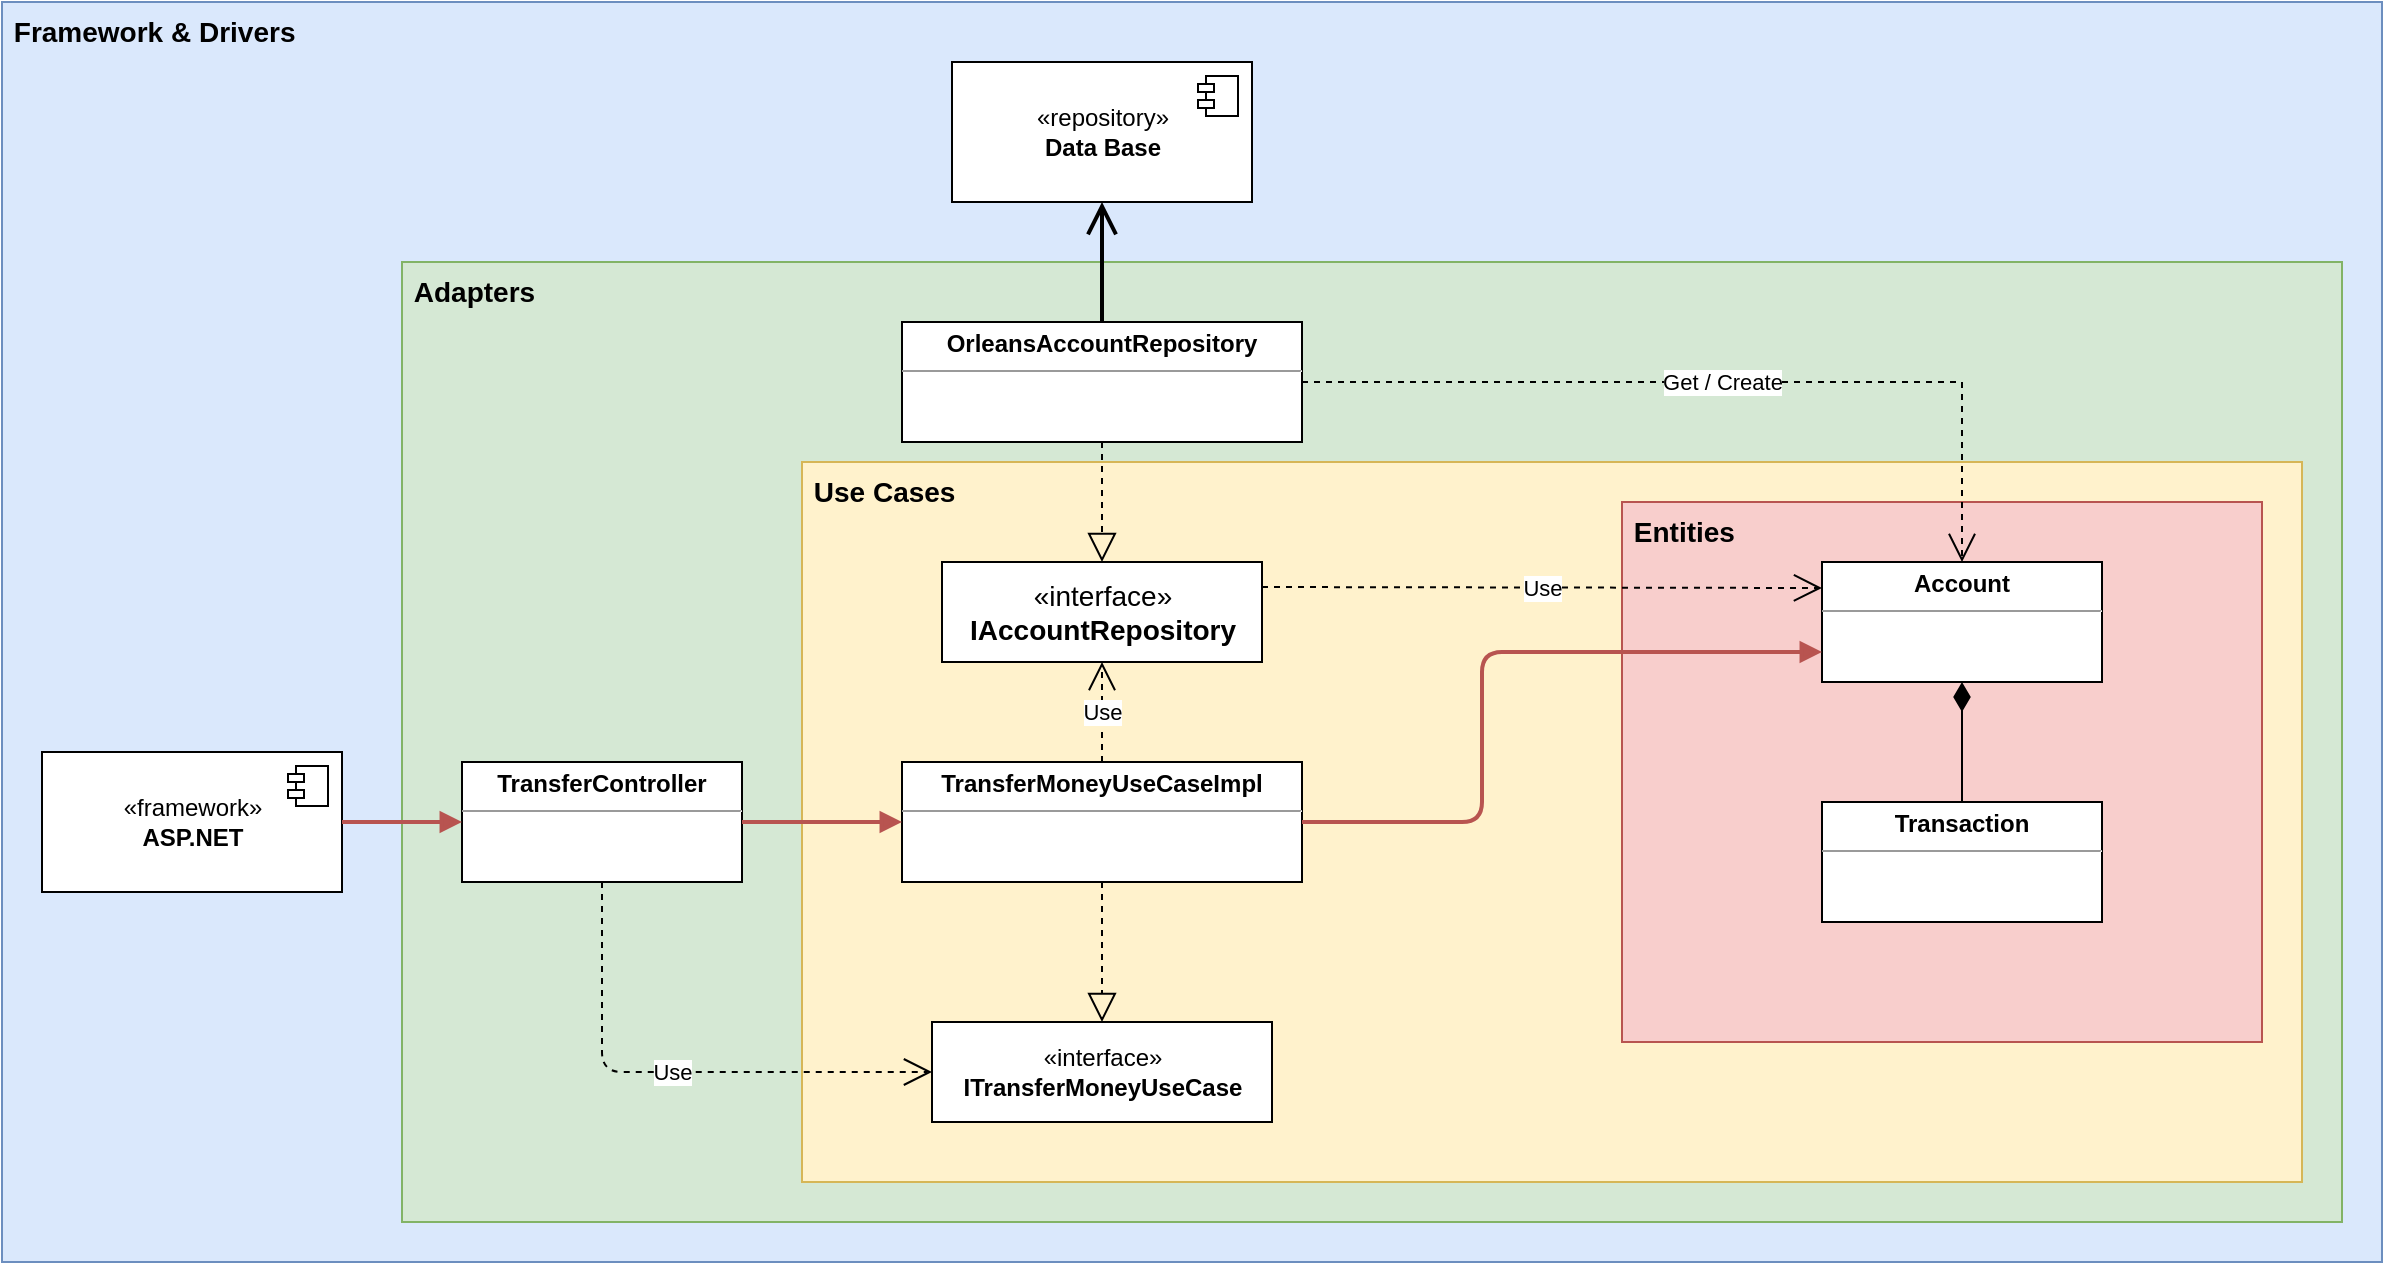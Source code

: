 <mxfile version="16.5.1" type="device" pages="6"><diagram name="Vanilla" id="t4WOqecpWqOF3aVNjzfu"><mxGraphModel dx="1718" dy="1663" grid="1" gridSize="10" guides="1" tooltips="1" connect="1" arrows="1" fold="1" page="1" pageScale="1" pageWidth="850" pageHeight="1100" math="0" shadow="0"><root><mxCell id="lbOqD-E56QuPGsRdQJvR-0"/><mxCell id="lbOqD-E56QuPGsRdQJvR-1" value="Layers" style="" parent="lbOqD-E56QuPGsRdQJvR-0"/><mxCell id="lbOqD-E56QuPGsRdQJvR-2" value="&lt;b&gt;&lt;font style=&quot;font-size: 14px&quot;&gt;&amp;nbsp;Framework &amp;amp; Drivers&lt;/font&gt;&lt;/b&gt;" style="rounded=0;whiteSpace=wrap;html=1;fillColor=#dae8fc;strokeColor=#6c8ebf;align=left;verticalAlign=top;" parent="lbOqD-E56QuPGsRdQJvR-1" vertex="1"><mxGeometry x="-500" y="-80" width="1190" height="630" as="geometry"/></mxCell><mxCell id="lbOqD-E56QuPGsRdQJvR-3" value="&lt;span style=&quot;font-size: 14px;&quot;&gt;&amp;nbsp;Adapters&lt;/span&gt;" style="rounded=0;whiteSpace=wrap;html=1;fillColor=#d5e8d4;strokeColor=#82b366;verticalAlign=top;align=left;fontSize=14;fontStyle=1" parent="lbOqD-E56QuPGsRdQJvR-1" vertex="1"><mxGeometry x="-300" y="50" width="970" height="480" as="geometry"/></mxCell><mxCell id="lbOqD-E56QuPGsRdQJvR-4" value="&amp;nbsp;Use Cases" style="rounded=0;whiteSpace=wrap;html=1;fillColor=#fff2cc;strokeColor=#d6b656;verticalAlign=top;align=left;fontStyle=1;fontSize=14;" parent="lbOqD-E56QuPGsRdQJvR-1" vertex="1"><mxGeometry x="-100" y="150" width="750" height="360" as="geometry"/></mxCell><mxCell id="lbOqD-E56QuPGsRdQJvR-5" value="«interface»&lt;br&gt;&lt;b&gt;IAccount&lt;/b&gt;" style="html=1;" parent="lbOqD-E56QuPGsRdQJvR-1" vertex="1"><mxGeometry x="440" y="200" width="110" height="50" as="geometry"/></mxCell><mxCell id="lbOqD-E56QuPGsRdQJvR-6" value="" style="endArrow=block;dashed=1;endFill=0;endSize=12;html=1;entryX=0.5;entryY=1;entryDx=0;entryDy=0;" parent="lbOqD-E56QuPGsRdQJvR-1" source="lbOqD-E56QuPGsRdQJvR-17" target="lbOqD-E56QuPGsRdQJvR-5" edge="1"><mxGeometry width="160" relative="1" as="geometry"><mxPoint x="200" y="350" as="sourcePoint"/><mxPoint x="360" y="350" as="targetPoint"/></mxGeometry></mxCell><mxCell id="lbOqD-E56QuPGsRdQJvR-17" value="&lt;p style=&quot;margin: 0px ; margin-top: 4px ; text-align: center&quot;&gt;&lt;b&gt;Account&lt;/b&gt;&lt;/p&gt;&lt;hr size=&quot;1&quot;&gt;&lt;div style=&quot;height: 2px&quot;&gt;&lt;/div&gt;" style="verticalAlign=top;align=left;overflow=fill;fontSize=12;fontFamily=Helvetica;html=1;" parent="lbOqD-E56QuPGsRdQJvR-1" vertex="1"><mxGeometry x="425" y="330" width="140" height="60" as="geometry"/></mxCell><mxCell id="lbOqD-E56QuPGsRdQJvR-18" value="&amp;nbsp;Entities" style="rounded=0;whiteSpace=wrap;html=1;fillColor=#f8cecc;strokeColor=#b85450;verticalAlign=top;align=left;fontSize=14;fontStyle=1" parent="lbOqD-E56QuPGsRdQJvR-1" vertex="1"><mxGeometry x="310" y="170" width="320" height="270" as="geometry"/></mxCell><mxCell id="lbOqD-E56QuPGsRdQJvR-19" value="Classes" style="" parent="lbOqD-E56QuPGsRdQJvR-0"/><mxCell id="lbOqD-E56QuPGsRdQJvR-34" value="«interface»&lt;br&gt;&lt;b&gt;ITransferMoneyUseCase&lt;/b&gt;" style="html=1;" parent="lbOqD-E56QuPGsRdQJvR-19" vertex="1"><mxGeometry x="-35" y="430" width="170" height="50" as="geometry"/></mxCell><mxCell id="lbOqD-E56QuPGsRdQJvR-35" value="" style="endArrow=block;dashed=1;endFill=0;endSize=12;html=1;exitX=0.5;exitY=1;exitDx=0;exitDy=0;" parent="lbOqD-E56QuPGsRdQJvR-19" source="lbOqD-E56QuPGsRdQJvR-38" target="lbOqD-E56QuPGsRdQJvR-34" edge="1"><mxGeometry width="160" relative="1" as="geometry"><mxPoint x="665" y="340" as="sourcePoint"/><mxPoint x="665" y="260" as="targetPoint"/></mxGeometry></mxCell><mxCell id="lbOqD-E56QuPGsRdQJvR-36" value="&lt;p style=&quot;margin: 0px ; margin-top: 4px ; text-align: center&quot;&gt;&lt;b&gt;TransferController&lt;/b&gt;&lt;br&gt;&lt;/p&gt;&lt;hr size=&quot;1&quot;&gt;&lt;div style=&quot;height: 2px&quot;&gt;&lt;/div&gt;" style="verticalAlign=top;align=left;overflow=fill;fontSize=12;fontFamily=Helvetica;html=1;" parent="lbOqD-E56QuPGsRdQJvR-19" vertex="1"><mxGeometry x="-270" y="300" width="140" height="60" as="geometry"/></mxCell><mxCell id="lbOqD-E56QuPGsRdQJvR-37" value="Use" style="endArrow=open;endSize=12;dashed=1;html=1;entryX=0;entryY=0.5;entryDx=0;entryDy=0;" parent="lbOqD-E56QuPGsRdQJvR-19" source="lbOqD-E56QuPGsRdQJvR-36" target="lbOqD-E56QuPGsRdQJvR-34" edge="1"><mxGeometry width="160" relative="1" as="geometry"><mxPoint x="170" y="320" as="sourcePoint"/><mxPoint x="330" y="320" as="targetPoint"/><Array as="points"><mxPoint x="-200" y="455"/></Array></mxGeometry></mxCell><mxCell id="lbOqD-E56QuPGsRdQJvR-38" value="&lt;p style=&quot;margin: 0px ; margin-top: 4px ; text-align: center&quot;&gt;&lt;/p&gt;&lt;b&gt;&lt;div style=&quot;text-align: center&quot;&gt;&lt;b&gt;TransferMoneyUseCaseImpl&lt;/b&gt;&lt;/div&gt;&lt;/b&gt;&lt;hr size=&quot;1&quot; style=&quot;text-align: center&quot;&gt;&lt;div style=&quot;text-align: center ; height: 2px&quot;&gt;&lt;/div&gt;" style="verticalAlign=top;align=left;overflow=fill;fontSize=12;fontFamily=Helvetica;html=1;" parent="lbOqD-E56QuPGsRdQJvR-19" vertex="1"><mxGeometry x="-50" y="300" width="200" height="60" as="geometry"/></mxCell><mxCell id="lbOqD-E56QuPGsRdQJvR-39" value="&lt;p style=&quot;margin: 0px ; margin-top: 4px ; text-align: center&quot;&gt;&lt;b&gt;Account&lt;/b&gt;&lt;/p&gt;&lt;hr size=&quot;1&quot;&gt;&lt;div style=&quot;height: 2px&quot;&gt;&lt;/div&gt;" style="verticalAlign=top;align=left;overflow=fill;fontSize=12;fontFamily=Helvetica;html=1;" parent="lbOqD-E56QuPGsRdQJvR-19" vertex="1"><mxGeometry x="410" y="200" width="140" height="60" as="geometry"/></mxCell><mxCell id="lbOqD-E56QuPGsRdQJvR-40" value="" style="html=1;verticalAlign=bottom;endArrow=block;exitX=1;exitY=0.5;exitDx=0;exitDy=0;fillColor=#f8cecc;strokeColor=#b85450;strokeWidth=2;" parent="lbOqD-E56QuPGsRdQJvR-19" source="lbOqD-E56QuPGsRdQJvR-36" target="lbOqD-E56QuPGsRdQJvR-38" edge="1"><mxGeometry width="80" relative="1" as="geometry"><mxPoint x="-80" y="70" as="sourcePoint"/><mxPoint y="70" as="targetPoint"/></mxGeometry></mxCell><mxCell id="lbOqD-E56QuPGsRdQJvR-41" value="" style="html=1;verticalAlign=bottom;endArrow=block;entryX=0;entryY=0.75;entryDx=0;entryDy=0;fillColor=#f8cecc;strokeColor=#b85450;strokeWidth=2;" parent="lbOqD-E56QuPGsRdQJvR-19" source="lbOqD-E56QuPGsRdQJvR-38" target="lbOqD-E56QuPGsRdQJvR-39" edge="1"><mxGeometry width="80" relative="1" as="geometry"><mxPoint x="-160" y="140" as="sourcePoint"/><mxPoint x="-107.5" y="30" as="targetPoint"/><Array as="points"><mxPoint x="240" y="330"/><mxPoint x="240" y="245"/></Array></mxGeometry></mxCell><mxCell id="lbOqD-E56QuPGsRdQJvR-42" value="«framework»&lt;br&gt;&lt;b&gt;ASP.NET&lt;/b&gt;" style="html=1;dropTarget=0;" parent="lbOqD-E56QuPGsRdQJvR-19" vertex="1"><mxGeometry x="-480" y="295" width="150" height="70" as="geometry"/></mxCell><mxCell id="lbOqD-E56QuPGsRdQJvR-43" value="" style="shape=module;jettyWidth=8;jettyHeight=4;" parent="lbOqD-E56QuPGsRdQJvR-42" vertex="1"><mxGeometry x="1" width="20" height="20" relative="1" as="geometry"><mxPoint x="-27" y="7" as="offset"/></mxGeometry></mxCell><mxCell id="lbOqD-E56QuPGsRdQJvR-44" value="" style="html=1;verticalAlign=bottom;endArrow=block;rounded=0;exitX=1;exitY=0.5;exitDx=0;exitDy=0;fillColor=#f8cecc;strokeColor=#b85450;strokeWidth=2;" parent="lbOqD-E56QuPGsRdQJvR-19" source="lbOqD-E56QuPGsRdQJvR-42" target="lbOqD-E56QuPGsRdQJvR-36" edge="1"><mxGeometry width="80" relative="1" as="geometry"><mxPoint x="-250" y="330" as="sourcePoint"/><mxPoint x="-170" y="330" as="targetPoint"/></mxGeometry></mxCell><mxCell id="lbOqD-E56QuPGsRdQJvR-45" value="&lt;p style=&quot;margin: 0px ; margin-top: 4px ; text-align: center&quot;&gt;&lt;b&gt;Transaction&lt;/b&gt;&lt;/p&gt;&lt;hr size=&quot;1&quot;&gt;&lt;div style=&quot;height: 2px&quot;&gt;&lt;/div&gt;" style="verticalAlign=top;align=left;overflow=fill;fontSize=12;fontFamily=Helvetica;html=1;" parent="lbOqD-E56QuPGsRdQJvR-19" vertex="1"><mxGeometry x="410" y="320" width="140" height="60" as="geometry"/></mxCell><mxCell id="lbOqD-E56QuPGsRdQJvR-46" value="" style="endArrow=diamondThin;endFill=1;endSize=12;html=1;rounded=0;strokeWidth=1;entryX=0.5;entryY=1;entryDx=0;entryDy=0;" parent="lbOqD-E56QuPGsRdQJvR-19" source="lbOqD-E56QuPGsRdQJvR-45" target="lbOqD-E56QuPGsRdQJvR-39" edge="1"><mxGeometry width="160" relative="1" as="geometry"><mxPoint x="410" y="630" as="sourcePoint"/><mxPoint x="570" y="630" as="targetPoint"/></mxGeometry></mxCell><mxCell id="lbOqD-E56QuPGsRdQJvR-47" value="«interface»&lt;br&gt;&lt;b&gt;IAccountRepository&lt;/b&gt;" style="html=1;fontSize=14;" parent="lbOqD-E56QuPGsRdQJvR-19" vertex="1"><mxGeometry x="-30" y="200" width="160" height="50" as="geometry"/></mxCell><mxCell id="lbOqD-E56QuPGsRdQJvR-48" value="&lt;p style=&quot;margin: 0px ; margin-top: 4px ; text-align: center&quot;&gt;&lt;b&gt;OrleansAccountRepository&lt;/b&gt;&lt;br&gt;&lt;/p&gt;&lt;hr size=&quot;1&quot;&gt;&lt;div style=&quot;height: 2px&quot;&gt;&lt;/div&gt;" style="verticalAlign=top;align=left;overflow=fill;fontSize=12;fontFamily=Helvetica;html=1;" parent="lbOqD-E56QuPGsRdQJvR-19" vertex="1"><mxGeometry x="-50" y="80" width="200" height="60" as="geometry"/></mxCell><mxCell id="lbOqD-E56QuPGsRdQJvR-49" value="" style="endArrow=block;dashed=1;endFill=0;endSize=12;html=1;rounded=0;fontSize=14;strokeWidth=1;exitX=0.5;exitY=1;exitDx=0;exitDy=0;" parent="lbOqD-E56QuPGsRdQJvR-19" source="lbOqD-E56QuPGsRdQJvR-48" target="lbOqD-E56QuPGsRdQJvR-47" edge="1"><mxGeometry width="160" relative="1" as="geometry"><mxPoint x="330" y="170" as="sourcePoint"/><mxPoint x="490" y="170" as="targetPoint"/></mxGeometry></mxCell><mxCell id="lbOqD-E56QuPGsRdQJvR-51" value="Use" style="endArrow=open;endSize=12;dashed=1;html=1;rounded=0;fontSize=11;strokeWidth=1;exitX=1;exitY=0.25;exitDx=0;exitDy=0;" parent="lbOqD-E56QuPGsRdQJvR-19" source="lbOqD-E56QuPGsRdQJvR-47" edge="1"><mxGeometry width="160" relative="1" as="geometry"><mxPoint x="190" y="330" as="sourcePoint"/><mxPoint x="410" y="213" as="targetPoint"/></mxGeometry></mxCell><mxCell id="lbOqD-E56QuPGsRdQJvR-52" value="Get / Create" style="endArrow=open;endSize=12;dashed=1;html=1;rounded=0;fontSize=11;strokeWidth=1;exitX=1;exitY=0.5;exitDx=0;exitDy=0;entryX=0.5;entryY=0;entryDx=0;entryDy=0;" parent="lbOqD-E56QuPGsRdQJvR-19" source="lbOqD-E56QuPGsRdQJvR-48" target="lbOqD-E56QuPGsRdQJvR-39" edge="1"><mxGeometry width="160" relative="1" as="geometry"><mxPoint x="120" y="330" as="sourcePoint"/><mxPoint x="467.5" y="200" as="targetPoint"/><Array as="points"><mxPoint x="480" y="110"/><mxPoint x="480" y="160"/></Array></mxGeometry></mxCell><mxCell id="lbOqD-E56QuPGsRdQJvR-53" value="Use" style="endArrow=open;endSize=12;dashed=1;html=1;entryX=0.5;entryY=1;entryDx=0;entryDy=0;exitX=0.5;exitY=0;exitDx=0;exitDy=0;" parent="lbOqD-E56QuPGsRdQJvR-19" source="lbOqD-E56QuPGsRdQJvR-38" target="lbOqD-E56QuPGsRdQJvR-47" edge="1"><mxGeometry width="160" relative="1" as="geometry"><mxPoint x="150" y="330" as="sourcePoint"/><mxPoint x="330" y="250" as="targetPoint"/><Array as="points"/></mxGeometry></mxCell><mxCell id="OkSDcjDuJtiYeO0jdusj-0" value="«repository»&lt;br&gt;&lt;b&gt;Data Base&lt;/b&gt;" style="html=1;dropTarget=0;" parent="lbOqD-E56QuPGsRdQJvR-19" vertex="1"><mxGeometry x="-25" y="-50" width="150" height="70" as="geometry"/></mxCell><mxCell id="OkSDcjDuJtiYeO0jdusj-1" value="" style="shape=module;jettyWidth=8;jettyHeight=4;" parent="OkSDcjDuJtiYeO0jdusj-0" vertex="1"><mxGeometry x="1" width="20" height="20" relative="1" as="geometry"><mxPoint x="-27" y="7" as="offset"/></mxGeometry></mxCell><mxCell id="OkSDcjDuJtiYeO0jdusj-2" value="" style="endArrow=open;endFill=1;endSize=12;html=1;rounded=0;fontSize=11;strokeWidth=2;entryX=0.5;entryY=1;entryDx=0;entryDy=0;" parent="lbOqD-E56QuPGsRdQJvR-19" source="lbOqD-E56QuPGsRdQJvR-48" target="OkSDcjDuJtiYeO0jdusj-0" edge="1"><mxGeometry width="160" relative="1" as="geometry"><mxPoint x="-160" y="70" as="sourcePoint"/><mxPoint y="70" as="targetPoint"/></mxGeometry></mxCell></root></mxGraphModel></diagram><diagram id="YrD4zIoOGJVM_g5NdZCz" name="With Actor Model"><mxGraphModel dx="2912" dy="2335" grid="1" gridSize="10" guides="1" tooltips="1" connect="1" arrows="1" fold="1" page="1" pageScale="1" pageWidth="850" pageHeight="1100" math="0" shadow="0"><root><mxCell id="0"/><mxCell id="y9yXqZedqCZi5S_HJyj_-1" value="Layers" style="locked=1;" parent="0"/><mxCell id="y9yXqZedqCZi5S_HJyj_-29" value="&lt;b&gt;&lt;font style=&quot;font-size: 14px&quot;&gt;&amp;nbsp;Framework &amp;amp; Drivers&lt;/font&gt;&lt;/b&gt;" style="rounded=0;whiteSpace=wrap;html=1;fillColor=#dae8fc;strokeColor=#6c8ebf;align=left;verticalAlign=top;" parent="y9yXqZedqCZi5S_HJyj_-1" vertex="1"><mxGeometry x="-660" y="-220" width="1560" height="800" as="geometry"/></mxCell><mxCell id="y9yXqZedqCZi5S_HJyj_-28" value="&lt;span style=&quot;font-size: 14px;&quot;&gt;&amp;nbsp;Adapters&lt;/span&gt;" style="rounded=0;whiteSpace=wrap;html=1;fillColor=#d5e8d4;strokeColor=#82b366;verticalAlign=top;align=left;fontSize=14;fontStyle=1" parent="y9yXqZedqCZi5S_HJyj_-1" vertex="1"><mxGeometry x="-460" y="-80" width="1340" height="640" as="geometry"/></mxCell><mxCell id="y9yXqZedqCZi5S_HJyj_-27" value="&amp;nbsp;Use Cases" style="rounded=0;whiteSpace=wrap;html=1;fillColor=#fff2cc;strokeColor=#d6b656;verticalAlign=top;align=left;fontStyle=1;fontSize=14;" parent="y9yXqZedqCZi5S_HJyj_-1" vertex="1"><mxGeometry x="-250" y="150" width="950" height="390" as="geometry"/></mxCell><mxCell id="y9yXqZedqCZi5S_HJyj_-2" value="«interface»&lt;br&gt;&lt;b&gt;IAccount&lt;/b&gt;" style="html=1;" parent="y9yXqZedqCZi5S_HJyj_-1" vertex="1"><mxGeometry x="440" y="200" width="110" height="50" as="geometry"/></mxCell><mxCell id="y9yXqZedqCZi5S_HJyj_-3" value="" style="endArrow=block;dashed=1;endFill=0;endSize=12;html=1;entryX=0.5;entryY=1;entryDx=0;entryDy=0;" parent="y9yXqZedqCZi5S_HJyj_-1" source="y9yXqZedqCZi5S_HJyj_-23" target="y9yXqZedqCZi5S_HJyj_-2" edge="1"><mxGeometry width="160" relative="1" as="geometry"><mxPoint x="200" y="350" as="sourcePoint"/><mxPoint x="360" y="350" as="targetPoint"/></mxGeometry></mxCell><mxCell id="y9yXqZedqCZi5S_HJyj_-17" value="" style="html=1;verticalAlign=bottom;endArrow=block;exitX=0.5;exitY=1;exitDx=0;exitDy=0;fillColor=#f8cecc;strokeColor=#b85450;strokeWidth=2;" parent="y9yXqZedqCZi5S_HJyj_-1" source="kCige6MF-Imtoc3NkQuL-18" target="kCige6MF-Imtoc3NkQuL-9" edge="1"><mxGeometry width="80" relative="1" as="geometry"><mxPoint x="735" y="-10" as="sourcePoint"/><mxPoint x="695" y="65" as="targetPoint"/></mxGeometry></mxCell><mxCell id="y9yXqZedqCZi5S_HJyj_-23" value="&lt;p style=&quot;margin: 0px ; margin-top: 4px ; text-align: center&quot;&gt;&lt;b&gt;Account&lt;/b&gt;&lt;/p&gt;&lt;hr size=&quot;1&quot;&gt;&lt;div style=&quot;height: 2px&quot;&gt;&lt;/div&gt;" style="verticalAlign=top;align=left;overflow=fill;fontSize=12;fontFamily=Helvetica;html=1;" parent="y9yXqZedqCZi5S_HJyj_-1" vertex="1"><mxGeometry x="425" y="330" width="140" height="60" as="geometry"/></mxCell><mxCell id="y9yXqZedqCZi5S_HJyj_-26" value="&amp;nbsp;Entities" style="rounded=0;whiteSpace=wrap;html=1;fillColor=#f8cecc;strokeColor=#b85450;verticalAlign=top;align=left;fontSize=14;fontStyle=1" parent="y9yXqZedqCZi5S_HJyj_-1" vertex="1"><mxGeometry x="310" y="170" width="370" height="350" as="geometry"/></mxCell><mxCell id="1" value="Classes" style="locked=1;" parent="0"/><mxCell id="kCige6MF-Imtoc3NkQuL-1" value="«interface»&lt;br&gt;&lt;b&gt;IAccount&lt;/b&gt;" style="html=1;" parent="1" vertex="1"><mxGeometry x="440" y="200" width="110" height="50" as="geometry"/></mxCell><mxCell id="kCige6MF-Imtoc3NkQuL-4" value="" style="endArrow=block;dashed=1;endFill=0;endSize=12;html=1;entryX=0.5;entryY=1;entryDx=0;entryDy=0;" parent="1" source="kCige6MF-Imtoc3NkQuL-26" target="kCige6MF-Imtoc3NkQuL-1" edge="1"><mxGeometry width="160" relative="1" as="geometry"><mxPoint x="200" y="350" as="sourcePoint"/><mxPoint x="360" y="350" as="targetPoint"/></mxGeometry></mxCell><mxCell id="kCige6MF-Imtoc3NkQuL-7" value="«interface»&lt;br&gt;&lt;b&gt;IAccountActor&lt;/b&gt;" style="html=1;" parent="1" vertex="1"><mxGeometry x="440" y="70" width="110" height="50" as="geometry"/></mxCell><mxCell id="kCige6MF-Imtoc3NkQuL-9" value="&lt;p style=&quot;margin: 0px ; margin-top: 4px ; text-align: center&quot;&gt;&lt;b&gt;AccountGrain&lt;/b&gt;&lt;br&gt;&lt;/p&gt;&lt;hr size=&quot;1&quot;&gt;&lt;div style=&quot;height: 2px&quot;&gt;&lt;/div&gt;" style="verticalAlign=top;align=left;overflow=fill;fontSize=12;fontFamily=Helvetica;html=1;" parent="1" vertex="1"><mxGeometry x="625" y="65" width="140" height="60" as="geometry"/></mxCell><mxCell id="kCige6MF-Imtoc3NkQuL-10" value="" style="endArrow=block;dashed=1;endFill=0;endSize=12;html=1;" parent="1" source="kCige6MF-Imtoc3NkQuL-9" edge="1"><mxGeometry width="160" relative="1" as="geometry"><mxPoint x="505" y="340" as="sourcePoint"/><mxPoint x="550" y="95" as="targetPoint"/></mxGeometry></mxCell><mxCell id="kCige6MF-Imtoc3NkQuL-11" value="Extends" style="endArrow=block;endSize=16;endFill=0;html=1;entryX=0.5;entryY=0;entryDx=0;entryDy=0;" parent="1" source="kCige6MF-Imtoc3NkQuL-7" target="kCige6MF-Imtoc3NkQuL-1" edge="1"><mxGeometry width="160" relative="1" as="geometry"><mxPoint x="170" y="350" as="sourcePoint"/><mxPoint x="330" y="350" as="targetPoint"/></mxGeometry></mxCell><mxCell id="kCige6MF-Imtoc3NkQuL-12" value="" style="endArrow=open;endFill=1;endSize=12;html=1;exitX=0.5;exitY=1;exitDx=0;exitDy=0;strokeWidth=2;fillColor=#f8cecc;strokeColor=#b85450;" parent="1" source="kCige6MF-Imtoc3NkQuL-9" target="kCige6MF-Imtoc3NkQuL-26" edge="1"><mxGeometry width="160" relative="1" as="geometry"><mxPoint x="690" y="270" as="sourcePoint"/><mxPoint x="850" y="270" as="targetPoint"/><Array as="points"><mxPoint x="695" y="360"/></Array></mxGeometry></mxCell><mxCell id="kCige6MF-Imtoc3NkQuL-13" value="&lt;p style=&quot;margin: 0px ; margin-top: 4px ; text-align: center&quot;&gt;&lt;/p&gt;&lt;span&gt;&lt;div style=&quot;text-align: center&quot;&gt;&lt;span&gt;«generated»&lt;/span&gt;&lt;/div&gt;&lt;/span&gt;&lt;p style=&quot;margin: 0px ; margin-top: 4px ; text-align: center&quot;&gt;&lt;b&gt;OrleansCodeGenAccountActorReference&lt;/b&gt;&lt;br&gt;&lt;/p&gt;&lt;hr size=&quot;1&quot;&gt;&lt;div style=&quot;height: 2px&quot;&gt;&lt;/div&gt;" style="verticalAlign=top;align=left;overflow=fill;fontSize=12;fontFamily=Helvetica;html=1;" parent="1" vertex="1"><mxGeometry x="-180" y="-30" width="290" height="60" as="geometry"/></mxCell><mxCell id="kCige6MF-Imtoc3NkQuL-14" value="" style="endArrow=block;dashed=1;endFill=0;endSize=12;html=1;exitX=1;exitY=0.5;exitDx=0;exitDy=0;" parent="1" source="kCige6MF-Imtoc3NkQuL-13" target="kCige6MF-Imtoc3NkQuL-7" edge="1"><mxGeometry width="160" relative="1" as="geometry"><mxPoint x="505" y="340" as="sourcePoint"/><mxPoint x="505" y="260" as="targetPoint"/><Array as="points"><mxPoint x="495"/></Array></mxGeometry></mxCell><mxCell id="kCige6MF-Imtoc3NkQuL-15" value="«framework»&lt;br&gt;&lt;b&gt;Orleans&lt;/b&gt;" style="html=1;dropTarget=0;" parent="1" vertex="1"><mxGeometry x="395" y="-200" width="155" height="70" as="geometry"/></mxCell><mxCell id="kCige6MF-Imtoc3NkQuL-16" value="" style="shape=module;jettyWidth=8;jettyHeight=4;" parent="kCige6MF-Imtoc3NkQuL-15" vertex="1"><mxGeometry x="1" width="20" height="20" relative="1" as="geometry"><mxPoint x="-27" y="7" as="offset"/></mxGeometry></mxCell><mxCell id="kCige6MF-Imtoc3NkQuL-17" value="" style="html=1;verticalAlign=bottom;endArrow=block;exitX=0.5;exitY=0;exitDx=0;exitDy=0;entryX=0;entryY=0.5;entryDx=0;entryDy=0;fillColor=#f8cecc;strokeColor=#b85450;strokeWidth=2;" parent="1" source="kCige6MF-Imtoc3NkQuL-13" target="kCige6MF-Imtoc3NkQuL-15" edge="1"><mxGeometry width="80" relative="1" as="geometry"><mxPoint x="130" y="-40" as="sourcePoint"/><mxPoint x="210" y="-40" as="targetPoint"/><Array as="points"><mxPoint x="-35" y="-165"/></Array></mxGeometry></mxCell><mxCell id="kCige6MF-Imtoc3NkQuL-18" value="&lt;p style=&quot;margin: 0px ; margin-top: 4px ; text-align: center&quot;&gt;«generated»&lt;b&gt;&lt;br&gt;OrleansCodeGenAccountActorMethodInvoker&lt;/b&gt;&lt;br&gt;&lt;/p&gt;&lt;hr size=&quot;1&quot;&gt;&lt;div style=&quot;height: 2px&quot;&gt;&lt;/div&gt;" style="verticalAlign=top;align=left;overflow=fill;fontSize=12;fontFamily=Helvetica;html=1;" parent="1" vertex="1"><mxGeometry x="530" y="-40" width="330" height="60" as="geometry"/></mxCell><mxCell id="kCige6MF-Imtoc3NkQuL-19" value="" style="html=1;verticalAlign=bottom;endArrow=block;exitX=1;exitY=0.5;exitDx=0;exitDy=0;strokeWidth=2;fillColor=#f8cecc;strokeColor=#b85450;" parent="1" source="kCige6MF-Imtoc3NkQuL-15" target="kCige6MF-Imtoc3NkQuL-18" edge="1"><mxGeometry width="80" relative="1" as="geometry"><mxPoint x="320" y="-50" as="sourcePoint"/><mxPoint x="400" y="-50" as="targetPoint"/><Array as="points"><mxPoint x="696" y="-165"/></Array></mxGeometry></mxCell><mxCell id="kCige6MF-Imtoc3NkQuL-21" value="«interface»&lt;br&gt;&lt;b&gt;ITransferMoneyUseCase&lt;/b&gt;" style="html=1;" parent="1" vertex="1"><mxGeometry x="-195" y="430" width="170" height="50" as="geometry"/></mxCell><mxCell id="kCige6MF-Imtoc3NkQuL-22" value="" style="endArrow=block;dashed=1;endFill=0;endSize=12;html=1;exitX=0.5;exitY=1;exitDx=0;exitDy=0;" parent="1" source="kCige6MF-Imtoc3NkQuL-25" target="kCige6MF-Imtoc3NkQuL-21" edge="1"><mxGeometry width="160" relative="1" as="geometry"><mxPoint x="505" y="340" as="sourcePoint"/><mxPoint x="505" y="260" as="targetPoint"/></mxGeometry></mxCell><mxCell id="kCige6MF-Imtoc3NkQuL-23" value="&lt;p style=&quot;margin: 0px ; margin-top: 4px ; text-align: center&quot;&gt;&lt;b&gt;TransferController&lt;/b&gt;&lt;br&gt;&lt;/p&gt;&lt;hr size=&quot;1&quot;&gt;&lt;div style=&quot;height: 2px&quot;&gt;&lt;/div&gt;" style="verticalAlign=top;align=left;overflow=fill;fontSize=12;fontFamily=Helvetica;html=1;" parent="1" vertex="1"><mxGeometry x="-430" y="300" width="140" height="60" as="geometry"/></mxCell><mxCell id="kCige6MF-Imtoc3NkQuL-24" value="Use" style="endArrow=open;endSize=12;dashed=1;html=1;entryX=0;entryY=0.5;entryDx=0;entryDy=0;" parent="1" source="kCige6MF-Imtoc3NkQuL-23" target="kCige6MF-Imtoc3NkQuL-21" edge="1"><mxGeometry width="160" relative="1" as="geometry"><mxPoint x="10" y="320" as="sourcePoint"/><mxPoint x="170" y="320" as="targetPoint"/><Array as="points"><mxPoint x="-360" y="455"/></Array></mxGeometry></mxCell><mxCell id="kCige6MF-Imtoc3NkQuL-25" value="&lt;p style=&quot;margin: 0px ; margin-top: 4px ; text-align: center&quot;&gt;&lt;/p&gt;&lt;b&gt;&lt;div style=&quot;text-align: center&quot;&gt;&lt;b&gt;TransferMoneyUseCaseImpl&lt;/b&gt;&lt;/div&gt;&lt;/b&gt;&lt;hr size=&quot;1&quot; style=&quot;text-align: center&quot;&gt;&lt;div style=&quot;text-align: center ; height: 2px&quot;&gt;&lt;/div&gt;" style="verticalAlign=top;align=left;overflow=fill;fontSize=12;fontFamily=Helvetica;html=1;" parent="1" vertex="1"><mxGeometry x="-210" y="300" width="200" height="60" as="geometry"/></mxCell><mxCell id="kCige6MF-Imtoc3NkQuL-26" value="&lt;p style=&quot;margin: 0px ; margin-top: 4px ; text-align: center&quot;&gt;&lt;b&gt;Account&lt;/b&gt;&lt;/p&gt;&lt;hr size=&quot;1&quot;&gt;&lt;div style=&quot;height: 2px&quot;&gt;&lt;/div&gt;" style="verticalAlign=top;align=left;overflow=fill;fontSize=12;fontFamily=Helvetica;html=1;" parent="1" vertex="1"><mxGeometry x="425" y="330" width="140" height="60" as="geometry"/></mxCell><mxCell id="3qMt2Pzmo4vdH1mC3Zzv-1" value="" style="html=1;verticalAlign=bottom;endArrow=block;exitX=1;exitY=0.5;exitDx=0;exitDy=0;fillColor=#f8cecc;strokeColor=#b85450;strokeWidth=2;" parent="1" source="kCige6MF-Imtoc3NkQuL-23" target="kCige6MF-Imtoc3NkQuL-25" edge="1"><mxGeometry width="80" relative="1" as="geometry"><mxPoint x="-240" y="70" as="sourcePoint"/><mxPoint x="-160" y="70" as="targetPoint"/></mxGeometry></mxCell><mxCell id="3qMt2Pzmo4vdH1mC3Zzv-2" value="" style="html=1;verticalAlign=bottom;endArrow=block;entryX=0.25;entryY=1;entryDx=0;entryDy=0;fillColor=#f8cecc;strokeColor=#b85450;strokeWidth=2;" parent="1" source="kCige6MF-Imtoc3NkQuL-25" target="kCige6MF-Imtoc3NkQuL-13" edge="1"><mxGeometry width="80" relative="1" as="geometry"><mxPoint x="-160" y="140" as="sourcePoint"/><mxPoint x="-80" y="140" as="targetPoint"/></mxGeometry></mxCell><mxCell id="y9yXqZedqCZi5S_HJyj_-30" value="«framework»&lt;br&gt;&lt;b&gt;ASP.NET&lt;/b&gt;" style="html=1;dropTarget=0;" parent="1" vertex="1"><mxGeometry x="-640" y="295" width="150" height="70" as="geometry"/></mxCell><mxCell id="y9yXqZedqCZi5S_HJyj_-31" value="" style="shape=module;jettyWidth=8;jettyHeight=4;" parent="y9yXqZedqCZi5S_HJyj_-30" vertex="1"><mxGeometry x="1" width="20" height="20" relative="1" as="geometry"><mxPoint x="-27" y="7" as="offset"/></mxGeometry></mxCell><mxCell id="y9yXqZedqCZi5S_HJyj_-32" value="" style="html=1;verticalAlign=bottom;endArrow=block;rounded=0;exitX=1;exitY=0.5;exitDx=0;exitDy=0;fillColor=#f8cecc;strokeColor=#b85450;strokeWidth=2;" parent="1" source="y9yXqZedqCZi5S_HJyj_-30" target="kCige6MF-Imtoc3NkQuL-23" edge="1"><mxGeometry width="80" relative="1" as="geometry"><mxPoint x="-410" y="330" as="sourcePoint"/><mxPoint x="-330" y="330" as="targetPoint"/></mxGeometry></mxCell><mxCell id="y9yXqZedqCZi5S_HJyj_-33" value="&lt;p style=&quot;margin: 0px ; margin-top: 4px ; text-align: center&quot;&gt;&lt;b&gt;Transaction&lt;/b&gt;&lt;/p&gt;&lt;hr size=&quot;1&quot;&gt;&lt;div style=&quot;height: 2px&quot;&gt;&lt;/div&gt;" style="verticalAlign=top;align=left;overflow=fill;fontSize=12;fontFamily=Helvetica;html=1;" parent="1" vertex="1"><mxGeometry x="425" y="440" width="140" height="60" as="geometry"/></mxCell><mxCell id="y9yXqZedqCZi5S_HJyj_-34" value="" style="endArrow=diamondThin;endFill=1;endSize=12;html=1;rounded=0;strokeWidth=1;entryX=0.5;entryY=1;entryDx=0;entryDy=0;" parent="1" source="y9yXqZedqCZi5S_HJyj_-33" target="kCige6MF-Imtoc3NkQuL-26" edge="1"><mxGeometry width="160" relative="1" as="geometry"><mxPoint x="410" y="630" as="sourcePoint"/><mxPoint x="570" y="630" as="targetPoint"/></mxGeometry></mxCell><mxCell id="y9yXqZedqCZi5S_HJyj_-39" value="«interface»&lt;br&gt;&lt;b&gt;IAccountRepository&lt;/b&gt;" style="html=1;fontSize=14;" parent="1" vertex="1"><mxGeometry x="90" y="200" width="160" height="50" as="geometry"/></mxCell><mxCell id="y9yXqZedqCZi5S_HJyj_-40" value="&lt;p style=&quot;margin: 0px ; margin-top: 4px ; text-align: center&quot;&gt;&lt;b&gt;OrleansAccountRepository&lt;/b&gt;&lt;br&gt;&lt;/p&gt;&lt;hr size=&quot;1&quot;&gt;&lt;div style=&quot;height: 2px&quot;&gt;&lt;/div&gt;" style="verticalAlign=top;align=left;overflow=fill;fontSize=12;fontFamily=Helvetica;html=1;" parent="1" vertex="1"><mxGeometry x="70" y="65" width="200" height="60" as="geometry"/></mxCell><mxCell id="y9yXqZedqCZi5S_HJyj_-41" value="" style="endArrow=block;dashed=1;endFill=0;endSize=12;html=1;rounded=0;fontSize=14;strokeWidth=1;exitX=0.5;exitY=1;exitDx=0;exitDy=0;" parent="1" source="y9yXqZedqCZi5S_HJyj_-40" target="y9yXqZedqCZi5S_HJyj_-39" edge="1"><mxGeometry width="160" relative="1" as="geometry"><mxPoint x="170" y="170" as="sourcePoint"/><mxPoint x="330" y="170" as="targetPoint"/></mxGeometry></mxCell><mxCell id="y9yXqZedqCZi5S_HJyj_-42" value="Create" style="endArrow=open;endSize=12;dashed=1;html=1;rounded=0;fontSize=11;strokeWidth=1;exitX=0;exitY=0.5;exitDx=0;exitDy=0;" parent="1" source="y9yXqZedqCZi5S_HJyj_-40" target="kCige6MF-Imtoc3NkQuL-13" edge="1"><mxGeometry x="-0.294" width="160" relative="1" as="geometry"><mxPoint x="-20" y="140" as="sourcePoint"/><mxPoint x="140" y="140" as="targetPoint"/><Array as="points"><mxPoint x="-35" y="95"/></Array><mxPoint as="offset"/></mxGeometry></mxCell><mxCell id="y9yXqZedqCZi5S_HJyj_-43" value="Use" style="endArrow=open;endSize=12;dashed=1;html=1;rounded=0;fontSize=11;strokeWidth=1;exitX=1;exitY=0.25;exitDx=0;exitDy=0;entryX=0;entryY=0.25;entryDx=0;entryDy=0;" parent="1" source="y9yXqZedqCZi5S_HJyj_-39" target="kCige6MF-Imtoc3NkQuL-1" edge="1"><mxGeometry width="160" relative="1" as="geometry"><mxPoint x="190" y="330" as="sourcePoint"/><mxPoint x="350" y="330" as="targetPoint"/></mxGeometry></mxCell><mxCell id="y9yXqZedqCZi5S_HJyj_-44" value="Use" style="endArrow=open;endSize=12;dashed=1;html=1;rounded=0;fontSize=11;strokeWidth=1;exitX=0.75;exitY=1;exitDx=0;exitDy=0;entryX=0.25;entryY=0;entryDx=0;entryDy=0;" parent="1" source="y9yXqZedqCZi5S_HJyj_-40" target="kCige6MF-Imtoc3NkQuL-1" edge="1"><mxGeometry width="160" relative="1" as="geometry"><mxPoint x="120" y="330" as="sourcePoint"/><mxPoint x="280" y="330" as="targetPoint"/><Array as="points"><mxPoint x="220" y="160"/><mxPoint x="468" y="160"/></Array></mxGeometry></mxCell><mxCell id="y9yXqZedqCZi5S_HJyj_-45" value="Use" style="endArrow=open;endSize=12;dashed=1;html=1;entryX=0.5;entryY=1;entryDx=0;entryDy=0;exitX=1;exitY=0.25;exitDx=0;exitDy=0;" parent="1" source="kCige6MF-Imtoc3NkQuL-25" target="y9yXqZedqCZi5S_HJyj_-39" edge="1"><mxGeometry width="160" relative="1" as="geometry"><mxPoint x="-10" y="330" as="sourcePoint"/><mxPoint x="170" y="250" as="targetPoint"/><Array as="points"><mxPoint x="170" y="315"/></Array></mxGeometry></mxCell><mxCell id="y9yXqZedqCZi5S_HJyj_-46" value="Use" style="endArrow=open;endSize=12;dashed=1;html=1;rounded=0;fontSize=11;strokeWidth=1;exitX=1;exitY=0.75;exitDx=0;exitDy=0;entryX=0;entryY=0.75;entryDx=0;entryDy=0;" parent="1" source="kCige6MF-Imtoc3NkQuL-25" target="kCige6MF-Imtoc3NkQuL-1" edge="1"><mxGeometry width="160" relative="1" as="geometry"><mxPoint x="130" y="440" as="sourcePoint"/><mxPoint x="290" y="440" as="targetPoint"/><Array as="points"><mxPoint x="370" y="345"/><mxPoint x="370" y="238"/></Array></mxGeometry></mxCell></root></mxGraphModel></diagram><diagram name="With Idempotency" id="a6Ccc2kQLwZzK8dFuh0u"><mxGraphModel dx="2912" dy="2335" grid="1" gridSize="10" guides="1" tooltips="1" connect="1" arrows="1" fold="1" page="1" pageScale="1" pageWidth="850" pageHeight="1100" math="0" shadow="0"><root><mxCell id="bcmmFijvCojTBA9uHj0m-0"/><mxCell id="bcmmFijvCojTBA9uHj0m-1" value="Layers" style="" parent="bcmmFijvCojTBA9uHj0m-0"/><mxCell id="bcmmFijvCojTBA9uHj0m-2" value="&lt;b&gt;&lt;font style=&quot;font-size: 14px&quot;&gt;&amp;nbsp;Framework &amp;amp; Drivers&lt;/font&gt;&lt;/b&gt;" style="rounded=0;whiteSpace=wrap;html=1;fillColor=#dae8fc;strokeColor=#6c8ebf;align=left;verticalAlign=top;" vertex="1" parent="bcmmFijvCojTBA9uHj0m-1"><mxGeometry x="-660" y="-370" width="1790" height="950" as="geometry"/></mxCell><mxCell id="bcmmFijvCojTBA9uHj0m-3" value="&lt;span style=&quot;font-size: 14px;&quot;&gt;&amp;nbsp;Adapters&lt;/span&gt;" style="rounded=0;whiteSpace=wrap;html=1;fillColor=#d5e8d4;strokeColor=#82b366;verticalAlign=top;align=left;fontSize=14;fontStyle=1" vertex="1" parent="bcmmFijvCojTBA9uHj0m-1"><mxGeometry x="-460" y="-80" width="1570" height="640" as="geometry"/></mxCell><mxCell id="bcmmFijvCojTBA9uHj0m-4" value="&amp;nbsp;Use Cases" style="rounded=0;whiteSpace=wrap;html=1;fillColor=#fff2cc;strokeColor=#d6b656;verticalAlign=top;align=left;fontStyle=1;fontSize=14;" vertex="1" parent="bcmmFijvCojTBA9uHj0m-1"><mxGeometry x="-250" y="150" width="950" height="390" as="geometry"/></mxCell><mxCell id="bcmmFijvCojTBA9uHj0m-5" value="«interface»&lt;br&gt;&lt;b&gt;IAccount&lt;/b&gt;" style="html=1;" vertex="1" parent="bcmmFijvCojTBA9uHj0m-1"><mxGeometry x="440" y="200" width="110" height="50" as="geometry"/></mxCell><mxCell id="bcmmFijvCojTBA9uHj0m-6" value="" style="endArrow=block;dashed=1;endFill=0;endSize=12;html=1;entryX=0.5;entryY=1;entryDx=0;entryDy=0;" edge="1" parent="bcmmFijvCojTBA9uHj0m-1" source="bcmmFijvCojTBA9uHj0m-8" target="bcmmFijvCojTBA9uHj0m-5"><mxGeometry width="160" relative="1" as="geometry"><mxPoint x="200" y="350" as="sourcePoint"/><mxPoint x="360" y="350" as="targetPoint"/></mxGeometry></mxCell><mxCell id="bcmmFijvCojTBA9uHj0m-7" value="" style="html=1;verticalAlign=bottom;endArrow=block;exitX=0.5;exitY=1;exitDx=0;exitDy=0;fillColor=#f8cecc;strokeColor=#b85450;strokeWidth=2;" edge="1" parent="bcmmFijvCojTBA9uHj0m-1" source="bcmmFijvCojTBA9uHj0m-23" target="bcmmFijvCojTBA9uHj0m-14"><mxGeometry width="80" relative="1" as="geometry"><mxPoint x="735" y="-10" as="sourcePoint"/><mxPoint x="695" y="65" as="targetPoint"/></mxGeometry></mxCell><mxCell id="bcmmFijvCojTBA9uHj0m-8" value="&lt;p style=&quot;margin: 0px ; margin-top: 4px ; text-align: center&quot;&gt;&lt;b&gt;Account&lt;/b&gt;&lt;/p&gt;&lt;hr size=&quot;1&quot;&gt;&lt;div style=&quot;height: 2px&quot;&gt;&lt;/div&gt;" style="verticalAlign=top;align=left;overflow=fill;fontSize=12;fontFamily=Helvetica;html=1;" vertex="1" parent="bcmmFijvCojTBA9uHj0m-1"><mxGeometry x="425" y="330" width="140" height="60" as="geometry"/></mxCell><mxCell id="bcmmFijvCojTBA9uHj0m-9" value="&amp;nbsp;Entities" style="rounded=0;whiteSpace=wrap;html=1;fillColor=#f8cecc;strokeColor=#b85450;verticalAlign=top;align=left;fontSize=14;fontStyle=1" vertex="1" parent="bcmmFijvCojTBA9uHj0m-1"><mxGeometry x="310" y="170" width="370" height="350" as="geometry"/></mxCell><mxCell id="bcmmFijvCojTBA9uHj0m-10" value="Classes" style="" parent="bcmmFijvCojTBA9uHj0m-0"/><mxCell id="bcmmFijvCojTBA9uHj0m-11" value="«interface»&lt;br&gt;&lt;b&gt;IAccount&lt;/b&gt;" style="html=1;" vertex="1" parent="bcmmFijvCojTBA9uHj0m-10"><mxGeometry x="440" y="200" width="110" height="50" as="geometry"/></mxCell><mxCell id="bcmmFijvCojTBA9uHj0m-12" value="" style="endArrow=block;dashed=1;endFill=0;endSize=12;html=1;entryX=0.5;entryY=1;entryDx=0;entryDy=0;" edge="1" parent="bcmmFijvCojTBA9uHj0m-10" source="bcmmFijvCojTBA9uHj0m-30" target="bcmmFijvCojTBA9uHj0m-11"><mxGeometry width="160" relative="1" as="geometry"><mxPoint x="200" y="350" as="sourcePoint"/><mxPoint x="360" y="350" as="targetPoint"/></mxGeometry></mxCell><mxCell id="bcmmFijvCojTBA9uHj0m-13" value="«interface»&lt;br&gt;&lt;b&gt;IAccountActor&lt;/b&gt;" style="html=1;" vertex="1" parent="bcmmFijvCojTBA9uHj0m-10"><mxGeometry x="440" y="70" width="110" height="50" as="geometry"/></mxCell><mxCell id="bcmmFijvCojTBA9uHj0m-14" value="&lt;p style=&quot;margin: 0px ; margin-top: 4px ; text-align: center&quot;&gt;&lt;b&gt;AccountGrain&lt;/b&gt;&lt;br&gt;&lt;/p&gt;&lt;hr size=&quot;1&quot;&gt;&lt;div style=&quot;height: 2px&quot;&gt;&lt;/div&gt;" style="verticalAlign=top;align=left;overflow=fill;fontSize=12;fontFamily=Helvetica;html=1;" vertex="1" parent="bcmmFijvCojTBA9uHj0m-10"><mxGeometry x="625" y="65" width="140" height="60" as="geometry"/></mxCell><mxCell id="bcmmFijvCojTBA9uHj0m-15" value="" style="endArrow=block;dashed=1;endFill=0;endSize=12;html=1;" edge="1" parent="bcmmFijvCojTBA9uHj0m-10" source="bcmmFijvCojTBA9uHj0m-14"><mxGeometry width="160" relative="1" as="geometry"><mxPoint x="505" y="340" as="sourcePoint"/><mxPoint x="550" y="95" as="targetPoint"/></mxGeometry></mxCell><mxCell id="bcmmFijvCojTBA9uHj0m-16" value="Extends" style="endArrow=block;endSize=16;endFill=0;html=1;entryX=0.5;entryY=0;entryDx=0;entryDy=0;" edge="1" parent="bcmmFijvCojTBA9uHj0m-10" source="bcmmFijvCojTBA9uHj0m-13" target="bcmmFijvCojTBA9uHj0m-11"><mxGeometry width="160" relative="1" as="geometry"><mxPoint x="170" y="350" as="sourcePoint"/><mxPoint x="330" y="350" as="targetPoint"/></mxGeometry></mxCell><mxCell id="bcmmFijvCojTBA9uHj0m-17" value="" style="endArrow=open;endFill=1;endSize=12;html=1;exitX=0.5;exitY=1;exitDx=0;exitDy=0;strokeWidth=2;fillColor=#f8cecc;strokeColor=#b85450;" edge="1" parent="bcmmFijvCojTBA9uHj0m-10" source="bcmmFijvCojTBA9uHj0m-14" target="bcmmFijvCojTBA9uHj0m-30"><mxGeometry width="160" relative="1" as="geometry"><mxPoint x="690" y="270" as="sourcePoint"/><mxPoint x="850" y="270" as="targetPoint"/><Array as="points"><mxPoint x="695" y="360"/></Array></mxGeometry></mxCell><mxCell id="bcmmFijvCojTBA9uHj0m-18" value="&lt;p style=&quot;margin: 0px ; margin-top: 4px ; text-align: center&quot;&gt;&lt;/p&gt;&lt;span&gt;&lt;div style=&quot;text-align: center&quot;&gt;&lt;span&gt;«generated»&lt;/span&gt;&lt;/div&gt;&lt;/span&gt;&lt;p style=&quot;margin: 0px ; margin-top: 4px ; text-align: center&quot;&gt;&lt;b&gt;OrleansCodeGenAccountActorReference&lt;/b&gt;&lt;br&gt;&lt;/p&gt;&lt;hr size=&quot;1&quot;&gt;&lt;div style=&quot;height: 2px&quot;&gt;&lt;/div&gt;" style="verticalAlign=top;align=left;overflow=fill;fontSize=12;fontFamily=Helvetica;html=1;" vertex="1" parent="bcmmFijvCojTBA9uHj0m-10"><mxGeometry x="-180" y="-30" width="290" height="60" as="geometry"/></mxCell><mxCell id="bcmmFijvCojTBA9uHj0m-19" value="" style="endArrow=block;dashed=1;endFill=0;endSize=12;html=1;exitX=1;exitY=0.5;exitDx=0;exitDy=0;" edge="1" parent="bcmmFijvCojTBA9uHj0m-10" source="bcmmFijvCojTBA9uHj0m-18" target="bcmmFijvCojTBA9uHj0m-13"><mxGeometry width="160" relative="1" as="geometry"><mxPoint x="505" y="340" as="sourcePoint"/><mxPoint x="505" y="260" as="targetPoint"/><Array as="points"><mxPoint x="495"/></Array></mxGeometry></mxCell><mxCell id="bcmmFijvCojTBA9uHj0m-20" value="«framework»&lt;br&gt;&lt;b&gt;Orleans&lt;/b&gt;" style="html=1;dropTarget=0;" vertex="1" parent="bcmmFijvCojTBA9uHj0m-10"><mxGeometry x="390" y="-320" width="155" height="70" as="geometry"/></mxCell><mxCell id="bcmmFijvCojTBA9uHj0m-21" value="" style="shape=module;jettyWidth=8;jettyHeight=4;" vertex="1" parent="bcmmFijvCojTBA9uHj0m-20"><mxGeometry x="1" width="20" height="20" relative="1" as="geometry"><mxPoint x="-27" y="7" as="offset"/></mxGeometry></mxCell><mxCell id="bcmmFijvCojTBA9uHj0m-22" value="" style="html=1;verticalAlign=bottom;endArrow=block;exitX=0.5;exitY=0;exitDx=0;exitDy=0;entryX=0;entryY=0.5;entryDx=0;entryDy=0;fillColor=#f8cecc;strokeColor=#b85450;strokeWidth=2;" edge="1" parent="bcmmFijvCojTBA9uHj0m-10" source="bcmmFijvCojTBA9uHj0m-18" target="bcmmFijvCojTBA9uHj0m-20"><mxGeometry width="80" relative="1" as="geometry"><mxPoint x="130" y="-40" as="sourcePoint"/><mxPoint x="210" y="-40" as="targetPoint"/><Array as="points"><mxPoint x="-35" y="-280"/></Array></mxGeometry></mxCell><mxCell id="bcmmFijvCojTBA9uHj0m-23" value="&lt;p style=&quot;margin: 0px ; margin-top: 4px ; text-align: center&quot;&gt;«generated»&lt;b&gt;&lt;br&gt;OrleansCodeGenAccountActorMethodInvoker&lt;/b&gt;&lt;br&gt;&lt;/p&gt;&lt;hr size=&quot;1&quot;&gt;&lt;div style=&quot;height: 2px&quot;&gt;&lt;/div&gt;" style="verticalAlign=top;align=left;overflow=fill;fontSize=12;fontFamily=Helvetica;html=1;" vertex="1" parent="bcmmFijvCojTBA9uHj0m-10"><mxGeometry x="530" y="-40" width="330" height="60" as="geometry"/></mxCell><mxCell id="bcmmFijvCojTBA9uHj0m-24" value="" style="html=1;verticalAlign=bottom;endArrow=block;strokeWidth=2;fillColor=#f8cecc;strokeColor=#b85450;exitX=1;exitY=0.5;exitDx=0;exitDy=0;" edge="1" parent="bcmmFijvCojTBA9uHj0m-10" source="bcmmFijvCojTBA9uHj0m-20" target="bcmmFijvCojTBA9uHj0m-23"><mxGeometry width="80" relative="1" as="geometry"><mxPoint x="320" y="-50" as="sourcePoint"/><mxPoint x="400" y="-50" as="targetPoint"/><Array as="points"><mxPoint x="700" y="-285"/><mxPoint x="695" y="-150"/></Array></mxGeometry></mxCell><mxCell id="bcmmFijvCojTBA9uHj0m-25" value="«interface»&lt;br&gt;&lt;b&gt;ITransferMoneyUseCase&lt;/b&gt;" style="html=1;" vertex="1" parent="bcmmFijvCojTBA9uHj0m-10"><mxGeometry x="-195" y="430" width="170" height="50" as="geometry"/></mxCell><mxCell id="bcmmFijvCojTBA9uHj0m-26" value="" style="endArrow=block;dashed=1;endFill=0;endSize=12;html=1;exitX=0.5;exitY=1;exitDx=0;exitDy=0;" edge="1" parent="bcmmFijvCojTBA9uHj0m-10" source="bcmmFijvCojTBA9uHj0m-29" target="bcmmFijvCojTBA9uHj0m-25"><mxGeometry width="160" relative="1" as="geometry"><mxPoint x="505" y="340" as="sourcePoint"/><mxPoint x="505" y="260" as="targetPoint"/></mxGeometry></mxCell><mxCell id="bcmmFijvCojTBA9uHj0m-27" value="&lt;p style=&quot;margin: 0px ; margin-top: 4px ; text-align: center&quot;&gt;&lt;b&gt;TransferController&lt;/b&gt;&lt;br&gt;&lt;/p&gt;&lt;hr size=&quot;1&quot;&gt;&lt;div style=&quot;height: 2px&quot;&gt;&lt;/div&gt;" style="verticalAlign=top;align=left;overflow=fill;fontSize=12;fontFamily=Helvetica;html=1;" vertex="1" parent="bcmmFijvCojTBA9uHj0m-10"><mxGeometry x="-430" y="300" width="140" height="60" as="geometry"/></mxCell><mxCell id="bcmmFijvCojTBA9uHj0m-28" value="Use" style="endArrow=open;endSize=12;dashed=1;html=1;entryX=0;entryY=0.5;entryDx=0;entryDy=0;" edge="1" parent="bcmmFijvCojTBA9uHj0m-10" source="bcmmFijvCojTBA9uHj0m-27" target="bcmmFijvCojTBA9uHj0m-25"><mxGeometry width="160" relative="1" as="geometry"><mxPoint x="10" y="320" as="sourcePoint"/><mxPoint x="170" y="320" as="targetPoint"/><Array as="points"><mxPoint x="-360" y="455"/></Array></mxGeometry></mxCell><mxCell id="bcmmFijvCojTBA9uHj0m-29" value="&lt;p style=&quot;margin: 0px ; margin-top: 4px ; text-align: center&quot;&gt;&lt;/p&gt;&lt;b&gt;&lt;div style=&quot;text-align: center&quot;&gt;&lt;b&gt;TransferMoneyUseCaseImpl&lt;/b&gt;&lt;/div&gt;&lt;/b&gt;&lt;hr size=&quot;1&quot; style=&quot;text-align: center&quot;&gt;&lt;div style=&quot;text-align: center ; height: 2px&quot;&gt;&lt;/div&gt;" style="verticalAlign=top;align=left;overflow=fill;fontSize=12;fontFamily=Helvetica;html=1;" vertex="1" parent="bcmmFijvCojTBA9uHj0m-10"><mxGeometry x="-210" y="300" width="200" height="60" as="geometry"/></mxCell><mxCell id="bcmmFijvCojTBA9uHj0m-30" value="&lt;p style=&quot;margin: 0px ; margin-top: 4px ; text-align: center&quot;&gt;&lt;b&gt;Account&lt;/b&gt;&lt;/p&gt;&lt;hr size=&quot;1&quot;&gt;&lt;div style=&quot;height: 2px&quot;&gt;&lt;/div&gt;" style="verticalAlign=top;align=left;overflow=fill;fontSize=12;fontFamily=Helvetica;html=1;" vertex="1" parent="bcmmFijvCojTBA9uHj0m-10"><mxGeometry x="425" y="330" width="140" height="60" as="geometry"/></mxCell><mxCell id="bcmmFijvCojTBA9uHj0m-31" value="" style="html=1;verticalAlign=bottom;endArrow=block;exitX=1;exitY=0.5;exitDx=0;exitDy=0;fillColor=#f8cecc;strokeColor=#b85450;strokeWidth=2;" edge="1" parent="bcmmFijvCojTBA9uHj0m-10" source="bcmmFijvCojTBA9uHj0m-27" target="bcmmFijvCojTBA9uHj0m-29"><mxGeometry width="80" relative="1" as="geometry"><mxPoint x="-240" y="70" as="sourcePoint"/><mxPoint x="-160" y="70" as="targetPoint"/></mxGeometry></mxCell><mxCell id="bcmmFijvCojTBA9uHj0m-32" value="" style="html=1;verticalAlign=bottom;endArrow=block;entryX=0.25;entryY=1;entryDx=0;entryDy=0;fillColor=#f8cecc;strokeColor=#b85450;strokeWidth=2;" edge="1" parent="bcmmFijvCojTBA9uHj0m-10" source="bcmmFijvCojTBA9uHj0m-29" target="bcmmFijvCojTBA9uHj0m-18"><mxGeometry width="80" relative="1" as="geometry"><mxPoint x="-160" y="140" as="sourcePoint"/><mxPoint x="-80" y="140" as="targetPoint"/></mxGeometry></mxCell><mxCell id="bcmmFijvCojTBA9uHj0m-33" value="«framework»&lt;br&gt;&lt;b&gt;ASP.NET&lt;/b&gt;" style="html=1;dropTarget=0;" vertex="1" parent="bcmmFijvCojTBA9uHj0m-10"><mxGeometry x="-640" y="295" width="150" height="70" as="geometry"/></mxCell><mxCell id="bcmmFijvCojTBA9uHj0m-34" value="" style="shape=module;jettyWidth=8;jettyHeight=4;" vertex="1" parent="bcmmFijvCojTBA9uHj0m-33"><mxGeometry x="1" width="20" height="20" relative="1" as="geometry"><mxPoint x="-27" y="7" as="offset"/></mxGeometry></mxCell><mxCell id="bcmmFijvCojTBA9uHj0m-35" value="" style="html=1;verticalAlign=bottom;endArrow=block;rounded=0;exitX=1;exitY=0.5;exitDx=0;exitDy=0;fillColor=#f8cecc;strokeColor=#b85450;strokeWidth=2;" edge="1" parent="bcmmFijvCojTBA9uHj0m-10" source="bcmmFijvCojTBA9uHj0m-33" target="bcmmFijvCojTBA9uHj0m-27"><mxGeometry width="80" relative="1" as="geometry"><mxPoint x="-410" y="330" as="sourcePoint"/><mxPoint x="-330" y="330" as="targetPoint"/></mxGeometry></mxCell><mxCell id="bcmmFijvCojTBA9uHj0m-36" value="&lt;p style=&quot;margin: 0px ; margin-top: 4px ; text-align: center&quot;&gt;&lt;b&gt;Transaction&lt;/b&gt;&lt;/p&gt;&lt;hr size=&quot;1&quot;&gt;&lt;div style=&quot;height: 2px&quot;&gt;&lt;/div&gt;" style="verticalAlign=top;align=left;overflow=fill;fontSize=12;fontFamily=Helvetica;html=1;" vertex="1" parent="bcmmFijvCojTBA9uHj0m-10"><mxGeometry x="425" y="440" width="140" height="60" as="geometry"/></mxCell><mxCell id="bcmmFijvCojTBA9uHj0m-37" value="" style="endArrow=diamondThin;endFill=1;endSize=12;html=1;rounded=0;strokeWidth=1;entryX=0.5;entryY=1;entryDx=0;entryDy=0;" edge="1" parent="bcmmFijvCojTBA9uHj0m-10" source="bcmmFijvCojTBA9uHj0m-36" target="bcmmFijvCojTBA9uHj0m-30"><mxGeometry width="160" relative="1" as="geometry"><mxPoint x="410" y="630" as="sourcePoint"/><mxPoint x="570" y="630" as="targetPoint"/></mxGeometry></mxCell><mxCell id="bcmmFijvCojTBA9uHj0m-38" value="«interface»&lt;br&gt;&lt;b&gt;IAccountRepository&lt;/b&gt;" style="html=1;fontSize=14;" vertex="1" parent="bcmmFijvCojTBA9uHj0m-10"><mxGeometry x="90" y="200" width="160" height="50" as="geometry"/></mxCell><mxCell id="bcmmFijvCojTBA9uHj0m-39" value="&lt;p style=&quot;margin: 0px ; margin-top: 4px ; text-align: center&quot;&gt;&lt;b&gt;OrleansAccountRepository&lt;/b&gt;&lt;br&gt;&lt;/p&gt;&lt;hr size=&quot;1&quot;&gt;&lt;div style=&quot;height: 2px&quot;&gt;&lt;/div&gt;" style="verticalAlign=top;align=left;overflow=fill;fontSize=12;fontFamily=Helvetica;html=1;" vertex="1" parent="bcmmFijvCojTBA9uHj0m-10"><mxGeometry x="70" y="65" width="200" height="60" as="geometry"/></mxCell><mxCell id="bcmmFijvCojTBA9uHj0m-40" value="" style="endArrow=block;dashed=1;endFill=0;endSize=12;html=1;rounded=0;fontSize=14;strokeWidth=1;exitX=0.5;exitY=1;exitDx=0;exitDy=0;" edge="1" parent="bcmmFijvCojTBA9uHj0m-10" source="bcmmFijvCojTBA9uHj0m-39" target="bcmmFijvCojTBA9uHj0m-38"><mxGeometry width="160" relative="1" as="geometry"><mxPoint x="170" y="170" as="sourcePoint"/><mxPoint x="330" y="170" as="targetPoint"/></mxGeometry></mxCell><mxCell id="bcmmFijvCojTBA9uHj0m-41" value="Create" style="endArrow=open;endSize=12;dashed=1;html=1;rounded=0;fontSize=11;strokeWidth=1;exitX=0;exitY=0.5;exitDx=0;exitDy=0;" edge="1" parent="bcmmFijvCojTBA9uHj0m-10" source="bcmmFijvCojTBA9uHj0m-39" target="bcmmFijvCojTBA9uHj0m-18"><mxGeometry x="-0.294" width="160" relative="1" as="geometry"><mxPoint x="-20" y="140" as="sourcePoint"/><mxPoint x="140" y="140" as="targetPoint"/><Array as="points"><mxPoint x="-35" y="95"/></Array><mxPoint as="offset"/></mxGeometry></mxCell><mxCell id="bcmmFijvCojTBA9uHj0m-42" value="Use" style="endArrow=open;endSize=12;dashed=1;html=1;rounded=0;fontSize=11;strokeWidth=1;exitX=1;exitY=0.25;exitDx=0;exitDy=0;entryX=0;entryY=0.25;entryDx=0;entryDy=0;" edge="1" parent="bcmmFijvCojTBA9uHj0m-10" source="bcmmFijvCojTBA9uHj0m-38" target="bcmmFijvCojTBA9uHj0m-11"><mxGeometry width="160" relative="1" as="geometry"><mxPoint x="190" y="330" as="sourcePoint"/><mxPoint x="350" y="330" as="targetPoint"/></mxGeometry></mxCell><mxCell id="bcmmFijvCojTBA9uHj0m-43" value="Use" style="endArrow=open;endSize=12;dashed=1;html=1;rounded=0;fontSize=11;strokeWidth=1;exitX=0.75;exitY=1;exitDx=0;exitDy=0;entryX=0.25;entryY=0;entryDx=0;entryDy=0;" edge="1" parent="bcmmFijvCojTBA9uHj0m-10" source="bcmmFijvCojTBA9uHj0m-39" target="bcmmFijvCojTBA9uHj0m-11"><mxGeometry width="160" relative="1" as="geometry"><mxPoint x="120" y="330" as="sourcePoint"/><mxPoint x="280" y="330" as="targetPoint"/><Array as="points"><mxPoint x="220" y="160"/><mxPoint x="468" y="160"/></Array></mxGeometry></mxCell><mxCell id="bcmmFijvCojTBA9uHj0m-44" value="Use" style="endArrow=open;endSize=12;dashed=1;html=1;entryX=0.5;entryY=1;entryDx=0;entryDy=0;exitX=1;exitY=0.25;exitDx=0;exitDy=0;" edge="1" parent="bcmmFijvCojTBA9uHj0m-10" source="bcmmFijvCojTBA9uHj0m-29" target="bcmmFijvCojTBA9uHj0m-38"><mxGeometry width="160" relative="1" as="geometry"><mxPoint x="-10" y="330" as="sourcePoint"/><mxPoint x="170" y="250" as="targetPoint"/><Array as="points"><mxPoint x="170" y="315"/></Array></mxGeometry></mxCell><mxCell id="bcmmFijvCojTBA9uHj0m-45" value="Use" style="endArrow=open;endSize=12;dashed=1;html=1;rounded=0;fontSize=11;strokeWidth=1;exitX=1;exitY=0.75;exitDx=0;exitDy=0;entryX=0;entryY=0.75;entryDx=0;entryDy=0;" edge="1" parent="bcmmFijvCojTBA9uHj0m-10" source="bcmmFijvCojTBA9uHj0m-29" target="bcmmFijvCojTBA9uHj0m-11"><mxGeometry width="160" relative="1" as="geometry"><mxPoint x="130" y="440" as="sourcePoint"/><mxPoint x="290" y="440" as="targetPoint"/><Array as="points"><mxPoint x="370" y="345"/><mxPoint x="370" y="238"/></Array></mxGeometry></mxCell><mxCell id="bcmmFijvCojTBA9uHj0m-52" style="edgeStyle=orthogonalEdgeStyle;rounded=0;orthogonalLoop=1;jettySize=auto;html=1;entryX=1;entryY=0.75;entryDx=0;entryDy=0;endSize=9;" edge="1" parent="bcmmFijvCojTBA9uHj0m-10" source="bcmmFijvCojTBA9uHj0m-46" target="bcmmFijvCojTBA9uHj0m-30"><mxGeometry relative="1" as="geometry"><Array as="points"><mxPoint x="960" y="375"/></Array></mxGeometry></mxCell><mxCell id="bcmmFijvCojTBA9uHj0m-53" style="edgeStyle=orthogonalEdgeStyle;rounded=0;orthogonalLoop=1;jettySize=auto;html=1;endSize=9;entryX=0.5;entryY=1;entryDx=0;entryDy=0;" edge="1" parent="bcmmFijvCojTBA9uHj0m-10" source="bcmmFijvCojTBA9uHj0m-46" target="bcmmFijvCojTBA9uHj0m-47"><mxGeometry relative="1" as="geometry"><mxPoint x="960" y="120" as="targetPoint"/></mxGeometry></mxCell><mxCell id="bcmmFijvCojTBA9uHj0m-46" value="&lt;p style=&quot;margin: 0px ; margin-top: 4px ; text-align: center&quot;&gt;&lt;b&gt;IdempotentMySqlAccountStorage&lt;/b&gt;&lt;br&gt;&lt;/p&gt;&lt;hr size=&quot;1&quot;&gt;&lt;div style=&quot;height: 2px&quot;&gt;&lt;/div&gt;" style="verticalAlign=top;align=left;overflow=fill;fontSize=12;fontFamily=Helvetica;html=1;" vertex="1" parent="bcmmFijvCojTBA9uHj0m-10"><mxGeometry x="835" y="250" width="250" height="60" as="geometry"/></mxCell><mxCell id="bcmmFijvCojTBA9uHj0m-47" value="&lt;p style=&quot;margin: 0px ; margin-top: 4px ; text-align: center&quot;&gt;&lt;b&gt;IdempotencyShield&lt;/b&gt;&lt;br&gt;&lt;/p&gt;&lt;hr size=&quot;1&quot;&gt;&lt;div style=&quot;height: 2px&quot;&gt;&lt;/div&gt;" style="verticalAlign=top;align=left;overflow=fill;fontSize=12;fontFamily=Helvetica;html=1;" vertex="1" parent="bcmmFijvCojTBA9uHj0m-10"><mxGeometry x="860" y="65" width="200" height="60" as="geometry"/></mxCell><mxCell id="bcmmFijvCojTBA9uHj0m-48" value="" style="endArrow=diamondThin;endFill=0;endSize=24;html=1;rounded=0;entryX=1;entryY=0.5;entryDx=0;entryDy=0;exitX=0;exitY=0.5;exitDx=0;exitDy=0;" edge="1" parent="bcmmFijvCojTBA9uHj0m-10" source="bcmmFijvCojTBA9uHj0m-47" target="bcmmFijvCojTBA9uHj0m-14"><mxGeometry width="160" relative="1" as="geometry"><mxPoint x="850" y="270" as="sourcePoint"/><mxPoint x="1010" y="270" as="targetPoint"/></mxGeometry></mxCell><mxCell id="bcmmFijvCojTBA9uHj0m-49" value="Use" style="endArrow=open;endSize=12;dashed=1;html=1;entryX=0;entryY=0.5;entryDx=0;entryDy=0;exitX=0.75;exitY=1;exitDx=0;exitDy=0;rounded=0;" edge="1" parent="bcmmFijvCojTBA9uHj0m-10" source="bcmmFijvCojTBA9uHj0m-14" target="bcmmFijvCojTBA9uHj0m-46"><mxGeometry width="160" relative="1" as="geometry"><mxPoint x="810" y="-165" as="sourcePoint"/><mxPoint x="990" y="-230" as="targetPoint"/><Array as="points"><mxPoint x="730" y="280"/></Array></mxGeometry></mxCell></root></mxGraphModel></diagram><diagram id="3pUb6biPKczDThNxv3CE" name="Idempotency Problem"><mxGraphModel dx="2062" dy="1235" grid="1" gridSize="10" guides="1" tooltips="1" connect="1" arrows="1" fold="1" page="1" pageScale="1" pageWidth="850" pageHeight="1100" math="0" shadow="0"><root><mxCell id="l8pko3r3Ez0yfHAJ1M7i-0"/><mxCell id="l8pko3r3Ez0yfHAJ1M7i-1" parent="l8pko3r3Ez0yfHAJ1M7i-0"/><mxCell id="l8pko3r3Ez0yfHAJ1M7i-2" value="Transfer Money Process" style="shape=umlLifeline;perimeter=lifelinePerimeter;whiteSpace=wrap;html=1;container=1;collapsible=0;recursiveResize=0;outlineConnect=0;" parent="l8pko3r3Ez0yfHAJ1M7i-1" vertex="1"><mxGeometry x="130" y="70" width="100" height="400" as="geometry"/></mxCell><mxCell id="l8pko3r3Ez0yfHAJ1M7i-13" value="credit" style="html=1;verticalAlign=bottom;endArrow=block;rounded=0;" parent="l8pko3r3Ez0yfHAJ1M7i-2" target="l8pko3r3Ez0yfHAJ1M7i-4" edge="1"><mxGeometry width="80" relative="1" as="geometry"><mxPoint x="50" y="240" as="sourcePoint"/><mxPoint x="130" y="240" as="targetPoint"/></mxGeometry></mxCell><mxCell id="l8pko3r3Ez0yfHAJ1M7i-8" value="debit" style="html=1;verticalAlign=bottom;endArrow=block;rounded=0;" parent="l8pko3r3Ez0yfHAJ1M7i-2" target="l8pko3r3Ez0yfHAJ1M7i-3" edge="1"><mxGeometry width="80" relative="1" as="geometry"><mxPoint x="50" y="90" as="sourcePoint"/><mxPoint x="130" y="90" as="targetPoint"/></mxGeometry></mxCell><mxCell id="l8pko3r3Ez0yfHAJ1M7i-6" value="" style="html=1;points=[];perimeter=orthogonalPerimeter;" parent="l8pko3r3Ez0yfHAJ1M7i-2" vertex="1"><mxGeometry x="45" y="70" width="10" height="310" as="geometry"/></mxCell><mxCell id="l8pko3r3Ez0yfHAJ1M7i-10" value="&lt;i&gt;ok&lt;/i&gt;" style="html=1;verticalAlign=bottom;endArrow=open;dashed=1;endSize=8;rounded=0;" parent="l8pko3r3Ez0yfHAJ1M7i-2" source="l8pko3r3Ez0yfHAJ1M7i-3" edge="1"><mxGeometry relative="1" as="geometry"><mxPoint x="130" y="130" as="sourcePoint"/><mxPoint x="50" y="130" as="targetPoint"/></mxGeometry></mxCell><mxCell id="l8pko3r3Ez0yfHAJ1M7i-11" value="" style="html=1;points=[];perimeter=orthogonalPerimeter;" parent="l8pko3r3Ez0yfHAJ1M7i-2" vertex="1"><mxGeometry x="50" y="169" width="10" height="40" as="geometry"/></mxCell><mxCell id="l8pko3r3Ez0yfHAJ1M7i-12" value="mark debit done" style="edgeStyle=orthogonalEdgeStyle;html=1;align=left;spacingLeft=2;endArrow=block;rounded=0;entryX=1;entryY=0;" parent="l8pko3r3Ez0yfHAJ1M7i-2" target="l8pko3r3Ez0yfHAJ1M7i-11" edge="1"><mxGeometry relative="1" as="geometry"><mxPoint x="55" y="149" as="sourcePoint"/><Array as="points"><mxPoint x="85" y="149"/></Array></mxGeometry></mxCell><mxCell id="l8pko3r3Ez0yfHAJ1M7i-3" value="Account A" style="shape=umlLifeline;perimeter=lifelinePerimeter;whiteSpace=wrap;html=1;container=1;collapsible=0;recursiveResize=0;outlineConnect=0;" parent="l8pko3r3Ez0yfHAJ1M7i-1" vertex="1"><mxGeometry x="310" y="70" width="120" height="400" as="geometry"/></mxCell><mxCell id="l8pko3r3Ez0yfHAJ1M7i-5" value="" style="html=1;points=[];perimeter=orthogonalPerimeter;" parent="l8pko3r3Ez0yfHAJ1M7i-3" vertex="1"><mxGeometry x="55" y="90" width="10" height="40" as="geometry"/></mxCell><mxCell id="l8pko3r3Ez0yfHAJ1M7i-18" value="" style="html=1;shadow=0;dashed=0;align=center;verticalAlign=middle;shape=mxgraph.arrows2.arrow;dy=0.6;dx=40;flipH=1;notch=0;fillColor=#f8cecc;strokeColor=#b85450;rotation=15;" parent="l8pko3r3Ez0yfHAJ1M7i-3" vertex="1"><mxGeometry x="-5" y="160" width="120" height="29" as="geometry"/></mxCell><mxCell id="l8pko3r3Ez0yfHAJ1M7i-4" value="Account B" style="shape=umlLifeline;perimeter=lifelinePerimeter;whiteSpace=wrap;html=1;container=1;collapsible=0;recursiveResize=0;outlineConnect=0;" parent="l8pko3r3Ez0yfHAJ1M7i-1" vertex="1"><mxGeometry x="440" y="70" width="100" height="400" as="geometry"/></mxCell><mxCell id="l8pko3r3Ez0yfHAJ1M7i-9" value="" style="html=1;points=[];perimeter=orthogonalPerimeter;" parent="l8pko3r3Ez0yfHAJ1M7i-4" vertex="1"><mxGeometry x="45" y="240" width="10" height="40" as="geometry"/></mxCell><mxCell id="l8pko3r3Ez0yfHAJ1M7i-14" value="&lt;i&gt;ok&lt;/i&gt;" style="html=1;verticalAlign=bottom;endArrow=open;dashed=1;endSize=8;rounded=0;" parent="l8pko3r3Ez0yfHAJ1M7i-1" target="l8pko3r3Ez0yfHAJ1M7i-2" edge="1"><mxGeometry relative="1" as="geometry"><mxPoint x="490" y="350" as="sourcePoint"/><mxPoint x="410" y="350" as="targetPoint"/></mxGeometry></mxCell><mxCell id="l8pko3r3Ez0yfHAJ1M7i-15" value="" style="html=1;points=[];perimeter=orthogonalPerimeter;" parent="l8pko3r3Ez0yfHAJ1M7i-1" vertex="1"><mxGeometry x="180" y="389" width="10" height="40" as="geometry"/></mxCell><mxCell id="l8pko3r3Ez0yfHAJ1M7i-16" value="mark credit done" style="edgeStyle=orthogonalEdgeStyle;html=1;align=left;spacingLeft=2;endArrow=block;rounded=0;entryX=1;entryY=0;" parent="l8pko3r3Ez0yfHAJ1M7i-1" target="l8pko3r3Ez0yfHAJ1M7i-15" edge="1"><mxGeometry relative="1" as="geometry"><mxPoint x="185" y="369" as="sourcePoint"/><Array as="points"><mxPoint x="215" y="369"/></Array></mxGeometry></mxCell><mxCell id="l8pko3r3Ez0yfHAJ1M7i-19" value="Error here!" style="text;html=1;strokeColor=none;fillColor=none;align=center;verticalAlign=middle;whiteSpace=wrap;rounded=0;fontStyle=1;fontSize=15;fontColor=#CC0000;" parent="l8pko3r3Ez0yfHAJ1M7i-1" vertex="1"><mxGeometry x="392" y="220" width="100" height="30" as="geometry"/></mxCell></root></mxGraphModel></diagram><diagram id="pR-jSPMugTYiATHkHAlj" name="Tables"><mxGraphModel dx="1832" dy="588" grid="1" gridSize="10" guides="1" tooltips="1" connect="1" arrows="1" fold="1" page="1" pageScale="1" pageWidth="850" pageHeight="1100" math="0" shadow="0"><root><mxCell id="j_bmaoGYwTvAUzbyAWVa-0"/><mxCell id="j_bmaoGYwTvAUzbyAWVa-1" parent="j_bmaoGYwTvAUzbyAWVa-0"/><mxCell id="j_bmaoGYwTvAUzbyAWVa-2" value="tb_transactions" style="shape=table;startSize=30;container=1;collapsible=1;childLayout=tableLayout;fixedRows=1;rowLines=0;fontStyle=1;align=center;resizeLast=1;" vertex="1" parent="j_bmaoGYwTvAUzbyAWVa-1"><mxGeometry x="-10" y="290" width="180" height="160" as="geometry"/></mxCell><mxCell id="j_bmaoGYwTvAUzbyAWVa-3" value="" style="shape=tableRow;horizontal=0;startSize=0;swimlaneHead=0;swimlaneBody=0;fillColor=none;collapsible=0;dropTarget=0;points=[[0,0.5],[1,0.5]];portConstraint=eastwest;top=0;left=0;right=0;bottom=0;" vertex="1" parent="j_bmaoGYwTvAUzbyAWVa-2"><mxGeometry y="30" width="180" height="30" as="geometry"/></mxCell><mxCell id="j_bmaoGYwTvAUzbyAWVa-4" value="PK" style="shape=partialRectangle;connectable=0;fillColor=none;top=0;left=0;bottom=0;right=0;fontStyle=1;overflow=hidden;" vertex="1" parent="j_bmaoGYwTvAUzbyAWVa-3"><mxGeometry width="60" height="30" as="geometry"><mxRectangle width="60" height="30" as="alternateBounds"/></mxGeometry></mxCell><mxCell id="j_bmaoGYwTvAUzbyAWVa-5" value="transaction_id" style="shape=partialRectangle;connectable=0;fillColor=none;top=0;left=0;bottom=0;right=0;align=left;spacingLeft=6;fontStyle=5;overflow=hidden;" vertex="1" parent="j_bmaoGYwTvAUzbyAWVa-3"><mxGeometry x="60" width="120" height="30" as="geometry"><mxRectangle width="120" height="30" as="alternateBounds"/></mxGeometry></mxCell><mxCell id="j_bmaoGYwTvAUzbyAWVa-6" value="" style="shape=tableRow;horizontal=0;startSize=0;swimlaneHead=0;swimlaneBody=0;fillColor=none;collapsible=0;dropTarget=0;points=[[0,0.5],[1,0.5]];portConstraint=eastwest;top=0;left=0;right=0;bottom=1;" vertex="1" parent="j_bmaoGYwTvAUzbyAWVa-2"><mxGeometry y="60" width="180" height="30" as="geometry"/></mxCell><mxCell id="j_bmaoGYwTvAUzbyAWVa-7" value="PK,FK1" style="shape=partialRectangle;connectable=0;fillColor=none;top=0;left=0;bottom=0;right=0;fontStyle=1;overflow=hidden;" vertex="1" parent="j_bmaoGYwTvAUzbyAWVa-6"><mxGeometry width="60" height="30" as="geometry"><mxRectangle width="60" height="30" as="alternateBounds"/></mxGeometry></mxCell><mxCell id="j_bmaoGYwTvAUzbyAWVa-8" value="account_id" style="shape=partialRectangle;connectable=0;fillColor=none;top=0;left=0;bottom=0;right=0;align=left;spacingLeft=6;fontStyle=5;overflow=hidden;" vertex="1" parent="j_bmaoGYwTvAUzbyAWVa-6"><mxGeometry x="60" width="120" height="30" as="geometry"><mxRectangle width="120" height="30" as="alternateBounds"/></mxGeometry></mxCell><mxCell id="j_bmaoGYwTvAUzbyAWVa-9" value="" style="shape=tableRow;horizontal=0;startSize=0;swimlaneHead=0;swimlaneBody=0;fillColor=none;collapsible=0;dropTarget=0;points=[[0,0.5],[1,0.5]];portConstraint=eastwest;top=0;left=0;right=0;bottom=0;" vertex="1" parent="j_bmaoGYwTvAUzbyAWVa-2"><mxGeometry y="90" width="180" height="30" as="geometry"/></mxCell><mxCell id="j_bmaoGYwTvAUzbyAWVa-10" value="" style="shape=partialRectangle;connectable=0;fillColor=none;top=0;left=0;bottom=0;right=0;editable=1;overflow=hidden;" vertex="1" parent="j_bmaoGYwTvAUzbyAWVa-9"><mxGeometry width="60" height="30" as="geometry"><mxRectangle width="60" height="30" as="alternateBounds"/></mxGeometry></mxCell><mxCell id="j_bmaoGYwTvAUzbyAWVa-11" value="amount" style="shape=partialRectangle;connectable=0;fillColor=none;top=0;left=0;bottom=0;right=0;align=left;spacingLeft=6;overflow=hidden;" vertex="1" parent="j_bmaoGYwTvAUzbyAWVa-9"><mxGeometry x="60" width="120" height="30" as="geometry"><mxRectangle width="120" height="30" as="alternateBounds"/></mxGeometry></mxCell><mxCell id="j_bmaoGYwTvAUzbyAWVa-12" value="" style="shape=tableRow;horizontal=0;startSize=0;swimlaneHead=0;swimlaneBody=0;fillColor=none;collapsible=0;dropTarget=0;points=[[0,0.5],[1,0.5]];portConstraint=eastwest;top=0;left=0;right=0;bottom=0;" vertex="1" parent="j_bmaoGYwTvAUzbyAWVa-2"><mxGeometry y="120" width="180" height="30" as="geometry"/></mxCell><mxCell id="j_bmaoGYwTvAUzbyAWVa-13" value="" style="shape=partialRectangle;connectable=0;fillColor=none;top=0;left=0;bottom=0;right=0;editable=1;overflow=hidden;" vertex="1" parent="j_bmaoGYwTvAUzbyAWVa-12"><mxGeometry width="60" height="30" as="geometry"><mxRectangle width="60" height="30" as="alternateBounds"/></mxGeometry></mxCell><mxCell id="j_bmaoGYwTvAUzbyAWVa-14" value="created_at" style="shape=partialRectangle;connectable=0;fillColor=none;top=0;left=0;bottom=0;right=0;align=left;spacingLeft=6;overflow=hidden;" vertex="1" parent="j_bmaoGYwTvAUzbyAWVa-12"><mxGeometry x="60" width="120" height="30" as="geometry"><mxRectangle width="120" height="30" as="alternateBounds"/></mxGeometry></mxCell><mxCell id="j_bmaoGYwTvAUzbyAWVa-15" value="tb_account" style="shape=table;startSize=30;container=1;collapsible=1;childLayout=tableLayout;fixedRows=1;rowLines=0;fontStyle=1;align=center;resizeLast=1;" vertex="1" parent="j_bmaoGYwTvAUzbyAWVa-1"><mxGeometry x="270" y="180" width="180" height="160" as="geometry"/></mxCell><mxCell id="j_bmaoGYwTvAUzbyAWVa-16" value="" style="shape=tableRow;horizontal=0;startSize=0;swimlaneHead=0;swimlaneBody=0;fillColor=none;collapsible=0;dropTarget=0;points=[[0,0.5],[1,0.5]];portConstraint=eastwest;top=0;left=0;right=0;bottom=1;" vertex="1" parent="j_bmaoGYwTvAUzbyAWVa-15"><mxGeometry y="30" width="180" height="30" as="geometry"/></mxCell><mxCell id="j_bmaoGYwTvAUzbyAWVa-17" value="PK" style="shape=partialRectangle;connectable=0;fillColor=none;top=0;left=0;bottom=0;right=0;fontStyle=1;overflow=hidden;" vertex="1" parent="j_bmaoGYwTvAUzbyAWVa-16"><mxGeometry width="30" height="30" as="geometry"><mxRectangle width="30" height="30" as="alternateBounds"/></mxGeometry></mxCell><mxCell id="j_bmaoGYwTvAUzbyAWVa-18" value="account_id" style="shape=partialRectangle;connectable=0;fillColor=none;top=0;left=0;bottom=0;right=0;align=left;spacingLeft=6;fontStyle=5;overflow=hidden;" vertex="1" parent="j_bmaoGYwTvAUzbyAWVa-16"><mxGeometry x="30" width="150" height="30" as="geometry"><mxRectangle width="150" height="30" as="alternateBounds"/></mxGeometry></mxCell><mxCell id="j_bmaoGYwTvAUzbyAWVa-19" value="" style="shape=tableRow;horizontal=0;startSize=0;swimlaneHead=0;swimlaneBody=0;fillColor=none;collapsible=0;dropTarget=0;points=[[0,0.5],[1,0.5]];portConstraint=eastwest;top=0;left=0;right=0;bottom=0;" vertex="1" parent="j_bmaoGYwTvAUzbyAWVa-15"><mxGeometry y="60" width="180" height="30" as="geometry"/></mxCell><mxCell id="j_bmaoGYwTvAUzbyAWVa-20" value="" style="shape=partialRectangle;connectable=0;fillColor=none;top=0;left=0;bottom=0;right=0;editable=1;overflow=hidden;" vertex="1" parent="j_bmaoGYwTvAUzbyAWVa-19"><mxGeometry width="30" height="30" as="geometry"><mxRectangle width="30" height="30" as="alternateBounds"/></mxGeometry></mxCell><mxCell id="j_bmaoGYwTvAUzbyAWVa-21" value="balance" style="shape=partialRectangle;connectable=0;fillColor=none;top=0;left=0;bottom=0;right=0;align=left;spacingLeft=6;overflow=hidden;" vertex="1" parent="j_bmaoGYwTvAUzbyAWVa-19"><mxGeometry x="30" width="150" height="30" as="geometry"><mxRectangle width="150" height="30" as="alternateBounds"/></mxGeometry></mxCell><mxCell id="j_bmaoGYwTvAUzbyAWVa-22" value="" style="shape=tableRow;horizontal=0;startSize=0;swimlaneHead=0;swimlaneBody=0;fillColor=none;collapsible=0;dropTarget=0;points=[[0,0.5],[1,0.5]];portConstraint=eastwest;top=0;left=0;right=0;bottom=0;" vertex="1" parent="j_bmaoGYwTvAUzbyAWVa-15"><mxGeometry y="90" width="180" height="30" as="geometry"/></mxCell><mxCell id="j_bmaoGYwTvAUzbyAWVa-23" value="" style="shape=partialRectangle;connectable=0;fillColor=none;top=0;left=0;bottom=0;right=0;editable=1;overflow=hidden;" vertex="1" parent="j_bmaoGYwTvAUzbyAWVa-22"><mxGeometry width="30" height="30" as="geometry"><mxRectangle width="30" height="30" as="alternateBounds"/></mxGeometry></mxCell><mxCell id="j_bmaoGYwTvAUzbyAWVa-24" value="etag" style="shape=partialRectangle;connectable=0;fillColor=none;top=0;left=0;bottom=0;right=0;align=left;spacingLeft=6;overflow=hidden;" vertex="1" parent="j_bmaoGYwTvAUzbyAWVa-22"><mxGeometry x="30" width="150" height="30" as="geometry"><mxRectangle width="150" height="30" as="alternateBounds"/></mxGeometry></mxCell><mxCell id="j_bmaoGYwTvAUzbyAWVa-25" value="" style="shape=tableRow;horizontal=0;startSize=0;swimlaneHead=0;swimlaneBody=0;fillColor=none;collapsible=0;dropTarget=0;points=[[0,0.5],[1,0.5]];portConstraint=eastwest;top=0;left=0;right=0;bottom=0;" vertex="1" parent="j_bmaoGYwTvAUzbyAWVa-15"><mxGeometry y="120" width="180" height="30" as="geometry"/></mxCell><mxCell id="j_bmaoGYwTvAUzbyAWVa-26" value="" style="shape=partialRectangle;connectable=0;fillColor=none;top=0;left=0;bottom=0;right=0;editable=1;overflow=hidden;" vertex="1" parent="j_bmaoGYwTvAUzbyAWVa-25"><mxGeometry width="30" height="30" as="geometry"><mxRectangle width="30" height="30" as="alternateBounds"/></mxGeometry></mxCell><mxCell id="j_bmaoGYwTvAUzbyAWVa-27" value="updated_at" style="shape=partialRectangle;connectable=0;fillColor=none;top=0;left=0;bottom=0;right=0;align=left;spacingLeft=6;overflow=hidden;" vertex="1" parent="j_bmaoGYwTvAUzbyAWVa-25"><mxGeometry x="30" width="150" height="30" as="geometry"><mxRectangle width="150" height="30" as="alternateBounds"/></mxGeometry></mxCell><mxCell id="j_bmaoGYwTvAUzbyAWVa-34" value="tb_idempotency_keys" style="shape=table;startSize=30;container=1;collapsible=1;childLayout=tableLayout;fixedRows=1;rowLines=0;fontStyle=1;align=center;resizeLast=1;" vertex="1" parent="j_bmaoGYwTvAUzbyAWVa-1"><mxGeometry x="530" y="290" width="180" height="130" as="geometry"><mxRectangle x="380" y="410" width="160" height="30" as="alternateBounds"/></mxGeometry></mxCell><mxCell id="j_bmaoGYwTvAUzbyAWVa-35" value="" style="shape=tableRow;horizontal=0;startSize=0;swimlaneHead=0;swimlaneBody=0;fillColor=none;collapsible=0;dropTarget=0;points=[[0,0.5],[1,0.5]];portConstraint=eastwest;top=0;left=0;right=0;bottom=0;" vertex="1" parent="j_bmaoGYwTvAUzbyAWVa-34"><mxGeometry y="30" width="180" height="30" as="geometry"/></mxCell><mxCell id="j_bmaoGYwTvAUzbyAWVa-36" value="PK" style="shape=partialRectangle;connectable=0;fillColor=none;top=0;left=0;bottom=0;right=0;fontStyle=1;overflow=hidden;" vertex="1" parent="j_bmaoGYwTvAUzbyAWVa-35"><mxGeometry width="60" height="30" as="geometry"><mxRectangle width="60" height="30" as="alternateBounds"/></mxGeometry></mxCell><mxCell id="j_bmaoGYwTvAUzbyAWVa-37" value="idempotency_key" style="shape=partialRectangle;connectable=0;fillColor=none;top=0;left=0;bottom=0;right=0;align=left;spacingLeft=6;fontStyle=5;overflow=hidden;" vertex="1" parent="j_bmaoGYwTvAUzbyAWVa-35"><mxGeometry x="60" width="120" height="30" as="geometry"><mxRectangle width="120" height="30" as="alternateBounds"/></mxGeometry></mxCell><mxCell id="j_bmaoGYwTvAUzbyAWVa-38" value="" style="shape=tableRow;horizontal=0;startSize=0;swimlaneHead=0;swimlaneBody=0;fillColor=none;collapsible=0;dropTarget=0;points=[[0,0.5],[1,0.5]];portConstraint=eastwest;top=0;left=0;right=0;bottom=1;" vertex="1" parent="j_bmaoGYwTvAUzbyAWVa-34"><mxGeometry y="60" width="180" height="30" as="geometry"/></mxCell><mxCell id="j_bmaoGYwTvAUzbyAWVa-39" value="PK,FK1" style="shape=partialRectangle;connectable=0;fillColor=none;top=0;left=0;bottom=0;right=0;fontStyle=1;overflow=hidden;" vertex="1" parent="j_bmaoGYwTvAUzbyAWVa-38"><mxGeometry width="60" height="30" as="geometry"><mxRectangle width="60" height="30" as="alternateBounds"/></mxGeometry></mxCell><mxCell id="j_bmaoGYwTvAUzbyAWVa-40" value="account_id" style="shape=partialRectangle;connectable=0;fillColor=none;top=0;left=0;bottom=0;right=0;align=left;spacingLeft=6;fontStyle=5;overflow=hidden;" vertex="1" parent="j_bmaoGYwTvAUzbyAWVa-38"><mxGeometry x="60" width="120" height="30" as="geometry"><mxRectangle width="120" height="30" as="alternateBounds"/></mxGeometry></mxCell><mxCell id="j_bmaoGYwTvAUzbyAWVa-44" value="" style="shape=tableRow;horizontal=0;startSize=0;swimlaneHead=0;swimlaneBody=0;fillColor=none;collapsible=0;dropTarget=0;points=[[0,0.5],[1,0.5]];portConstraint=eastwest;top=0;left=0;right=0;bottom=0;" vertex="1" parent="j_bmaoGYwTvAUzbyAWVa-34"><mxGeometry y="90" width="180" height="30" as="geometry"/></mxCell><mxCell id="j_bmaoGYwTvAUzbyAWVa-45" value="" style="shape=partialRectangle;connectable=0;fillColor=none;top=0;left=0;bottom=0;right=0;editable=1;overflow=hidden;" vertex="1" parent="j_bmaoGYwTvAUzbyAWVa-44"><mxGeometry width="60" height="30" as="geometry"><mxRectangle width="60" height="30" as="alternateBounds"/></mxGeometry></mxCell><mxCell id="j_bmaoGYwTvAUzbyAWVa-46" value="created_at" style="shape=partialRectangle;connectable=0;fillColor=none;top=0;left=0;bottom=0;right=0;align=left;spacingLeft=6;overflow=hidden;" vertex="1" parent="j_bmaoGYwTvAUzbyAWVa-44"><mxGeometry x="60" width="120" height="30" as="geometry"><mxRectangle width="120" height="30" as="alternateBounds"/></mxGeometry></mxCell><mxCell id="j_bmaoGYwTvAUzbyAWVa-47" value="" style="edgeStyle=entityRelationEdgeStyle;fontSize=12;html=1;endArrow=ERoneToMany;rounded=0;endSize=9;" edge="1" parent="j_bmaoGYwTvAUzbyAWVa-1" source="j_bmaoGYwTvAUzbyAWVa-15" target="j_bmaoGYwTvAUzbyAWVa-6"><mxGeometry width="100" height="100" relative="1" as="geometry"><mxPoint x="210" y="560" as="sourcePoint"/><mxPoint x="310" y="460" as="targetPoint"/></mxGeometry></mxCell><mxCell id="j_bmaoGYwTvAUzbyAWVa-48" value="" style="edgeStyle=entityRelationEdgeStyle;fontSize=12;html=1;endArrow=ERoneToMany;rounded=0;endSize=9;entryX=-0.008;entryY=0.4;entryDx=0;entryDy=0;entryPerimeter=0;" edge="1" parent="j_bmaoGYwTvAUzbyAWVa-1" source="j_bmaoGYwTvAUzbyAWVa-15" target="j_bmaoGYwTvAUzbyAWVa-38"><mxGeometry width="100" height="100" relative="1" as="geometry"><mxPoint x="277.12" y="282.49" as="sourcePoint"/><mxPoint x="180.0" y="375" as="targetPoint"/></mxGeometry></mxCell></root></mxGraphModel></diagram><diagram id="v-v-pZCTq_GFOlYB-3M0" name="Idempotency"><mxGraphModel dx="827" dy="536" grid="1" gridSize="10" guides="1" tooltips="1" connect="1" arrows="1" fold="1" page="1" pageScale="1" pageWidth="850" pageHeight="1100" math="0" shadow="0"><root><mxCell id="2_5YoZ36xIZmZXxx9IOR-0"/><mxCell id="2_5YoZ36xIZmZXxx9IOR-1" parent="2_5YoZ36xIZmZXxx9IOR-0"/><mxCell id="2_5YoZ36xIZmZXxx9IOR-2" value="" style="verticalLabelPosition=bottom;verticalAlign=top;html=1;shape=mxgraph.basic.cone;rotation=-180;fillColor=#f5f5f5;fontColor=#333333;strokeColor=#666666;" vertex="1" parent="2_5YoZ36xIZmZXxx9IOR-1"><mxGeometry x="245" y="140" width="180" height="180" as="geometry"/></mxCell><mxCell id="2_5YoZ36xIZmZXxx9IOR-3" value="" style="shape=flexArrow;endArrow=classic;html=1;rounded=0;fillColor=#f8cecc;strokeColor=#b85450;" edge="1" parent="2_5YoZ36xIZmZXxx9IOR-1"><mxGeometry width="50" height="50" relative="1" as="geometry"><mxPoint x="335" y="70" as="sourcePoint"/><mxPoint x="334.83" y="130" as="targetPoint"/></mxGeometry></mxCell><mxCell id="2_5YoZ36xIZmZXxx9IOR-4" value="" style="shape=datastore;whiteSpace=wrap;html=1;fillColor=#dae8fc;strokeColor=#6c8ebf;" vertex="1" parent="2_5YoZ36xIZmZXxx9IOR-1"><mxGeometry x="480" y="245" width="50" height="50" as="geometry"/></mxCell><mxCell id="2_5YoZ36xIZmZXxx9IOR-5" value="" style="shape=curlyBracket;whiteSpace=wrap;html=1;rounded=1;" vertex="1" parent="2_5YoZ36xIZmZXxx9IOR-1"><mxGeometry x="210" y="150" width="20" height="80" as="geometry"/></mxCell><mxCell id="2_5YoZ36xIZmZXxx9IOR-6" value="" style="shape=curlyBracket;whiteSpace=wrap;html=1;rounded=1;flipH=1;" vertex="1" parent="2_5YoZ36xIZmZXxx9IOR-1"><mxGeometry x="440" y="230" width="20" height="80" as="geometry"/></mxCell><mxCell id="2_5YoZ36xIZmZXxx9IOR-8" value="" style="shape=actor;whiteSpace=wrap;html=1;fillColor=#dae8fc;strokeColor=#6c8ebf;" vertex="1" parent="2_5YoZ36xIZmZXxx9IOR-1"><mxGeometry x="145" y="167.5" width="30" height="35" as="geometry"/></mxCell><mxCell id="2_5YoZ36xIZmZXxx9IOR-9" value="Primeira camada de controle idempotência (atores em memória)" style="text;html=1;strokeColor=none;fillColor=none;align=center;verticalAlign=middle;whiteSpace=wrap;rounded=0;" vertex="1" parent="2_5YoZ36xIZmZXxx9IOR-1"><mxGeometry x="110" y="230" width="100" height="30" as="geometry"/></mxCell><mxCell id="2_5YoZ36xIZmZXxx9IOR-10" value="Segunda camada de controle idempotência (tabela)" style="text;html=1;strokeColor=none;fillColor=none;align=center;verticalAlign=middle;whiteSpace=wrap;rounded=0;" vertex="1" parent="2_5YoZ36xIZmZXxx9IOR-1"><mxGeometry x="455" y="320" width="100" height="30" as="geometry"/></mxCell><mxCell id="2_5YoZ36xIZmZXxx9IOR-11" value="Requisições" style="text;html=1;strokeColor=none;fillColor=none;align=center;verticalAlign=middle;whiteSpace=wrap;rounded=0;" vertex="1" parent="2_5YoZ36xIZmZXxx9IOR-1"><mxGeometry x="285" y="40" width="100" height="30" as="geometry"/></mxCell><mxCell id="2_5YoZ36xIZmZXxx9IOR-14" value="" style="shape=flexArrow;endArrow=classic;html=1;rounded=0;fillColor=#f8cecc;strokeColor=#b85450;" edge="1" parent="2_5YoZ36xIZmZXxx9IOR-1"><mxGeometry width="50" height="50" relative="1" as="geometry"><mxPoint x="370.17" y="70" as="sourcePoint"/><mxPoint x="370.0" y="130" as="targetPoint"/></mxGeometry></mxCell><mxCell id="2_5YoZ36xIZmZXxx9IOR-15" value="" style="shape=flexArrow;endArrow=classic;html=1;rounded=0;fillColor=#f8cecc;strokeColor=#b85450;" edge="1" parent="2_5YoZ36xIZmZXxx9IOR-1"><mxGeometry width="50" height="50" relative="1" as="geometry"><mxPoint x="300.17" y="70" as="sourcePoint"/><mxPoint x="300" y="130" as="targetPoint"/></mxGeometry></mxCell></root></mxGraphModel></diagram></mxfile>
